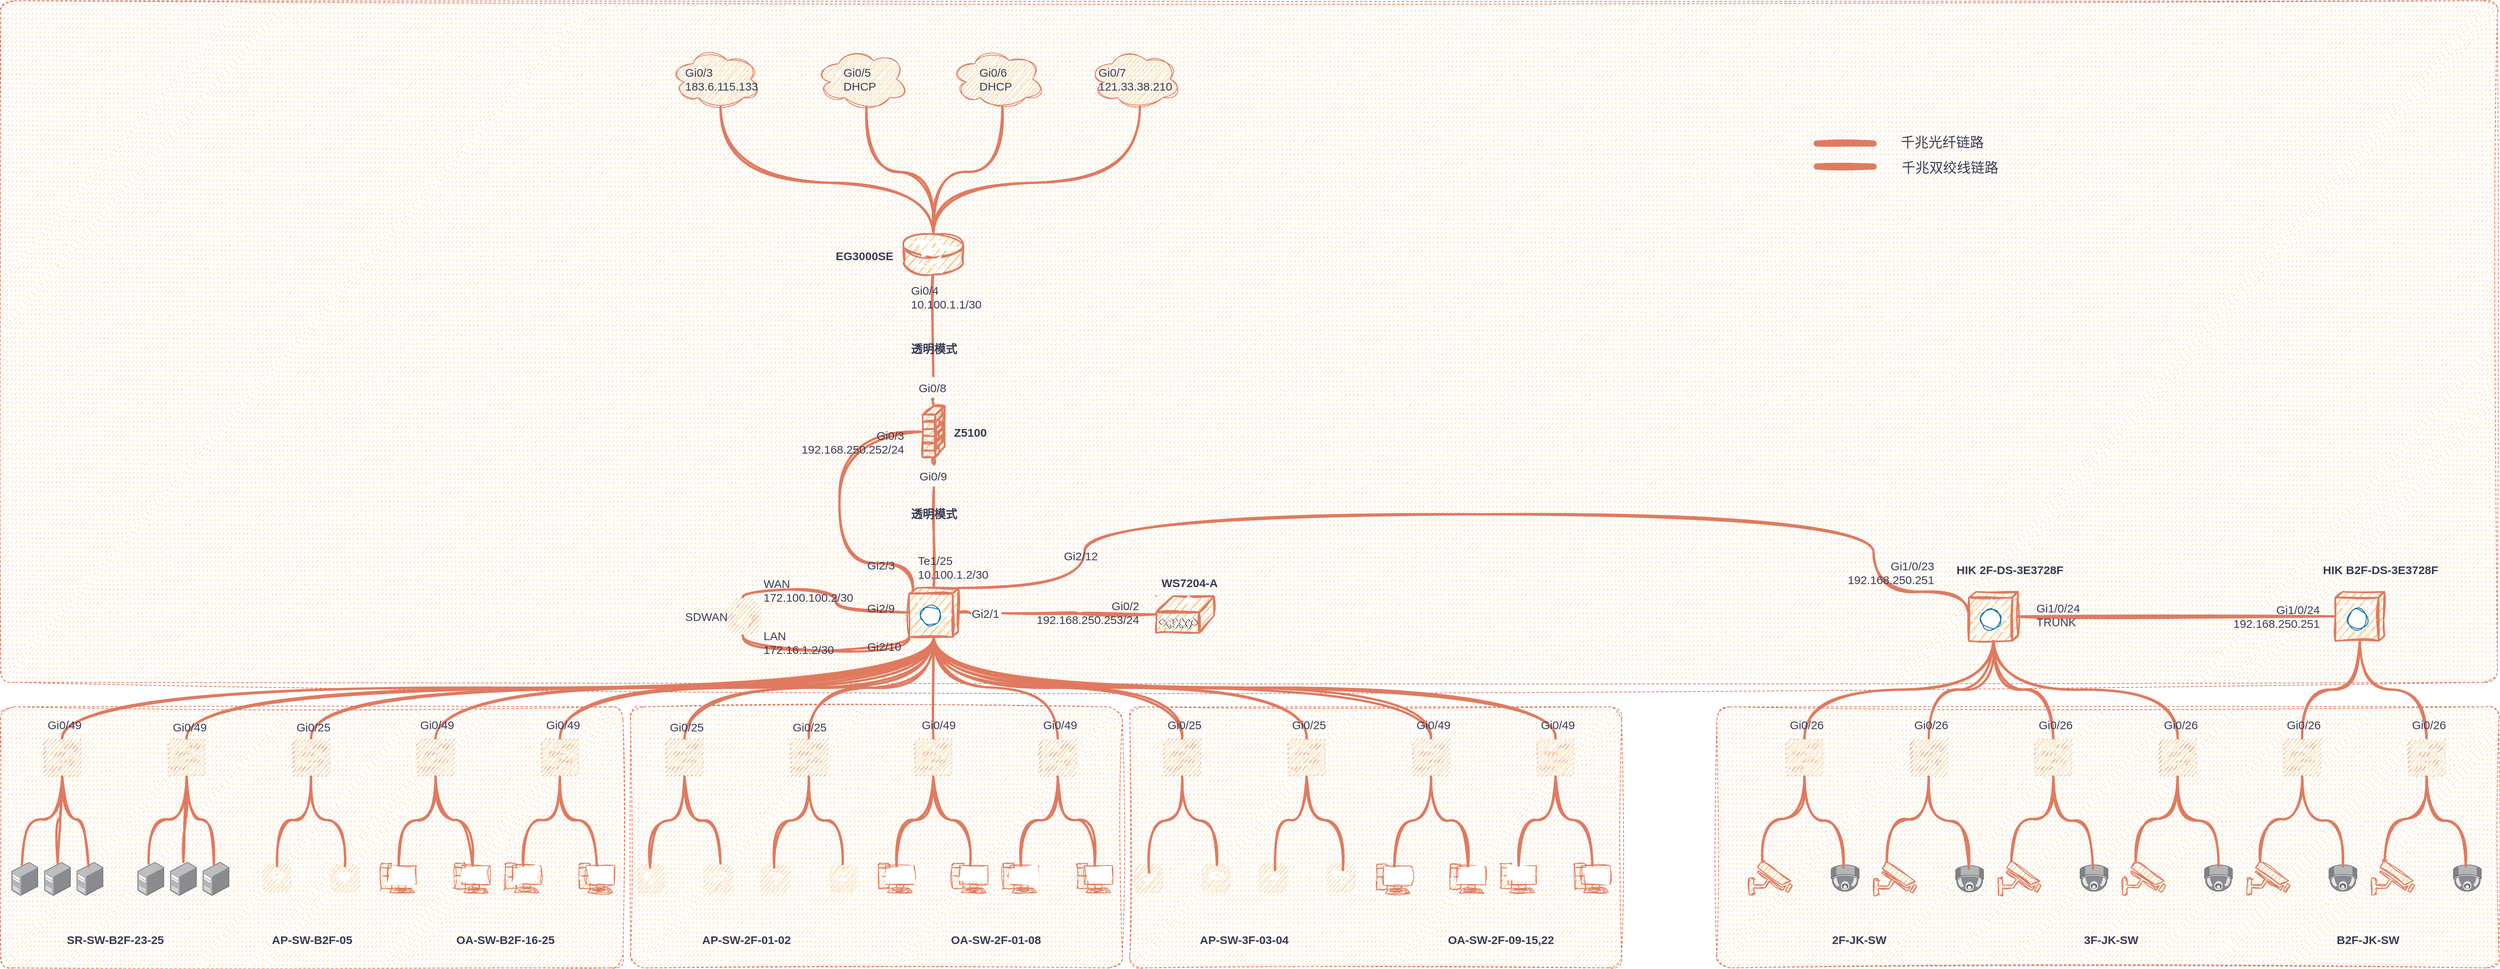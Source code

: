 <mxfile version="24.8.1">
  <diagram name="Page-1" id="uferWkPT7eK2L2uZxs7O">
    <mxGraphModel dx="1460" dy="2245" grid="0" gridSize="10" guides="1" tooltips="1" connect="1" arrows="1" fold="1" page="1" pageScale="1" pageWidth="1100" pageHeight="850" background="none" math="0" shadow="0">
      <root>
        <mxCell id="0" />
        <mxCell id="1" style="" parent="0" />
        <mxCell id="CYkkbhiS0DSrqAUv-Aon-223" value="" style="rounded=1;whiteSpace=wrap;html=1;fontFamily=Helvetica;fontSize=11;labelBackgroundColor=none;arcSize=2;dashed=1;fillStyle=dashed;fillColor=#F2CC8F;strokeColor=#E07A5F;fontColor=#393C56;sketch=1;curveFitting=1;jiggle=2;" parent="1" vertex="1">
          <mxGeometry x="28" y="-674" width="3250" height="888" as="geometry" />
        </mxCell>
        <mxCell id="CYkkbhiS0DSrqAUv-Aon-225" value="" style="rounded=1;whiteSpace=wrap;html=1;fontFamily=Helvetica;fontSize=11;labelBackgroundColor=none;arcSize=5;dashed=1;fillStyle=dashed;fillColor=#F2CC8F;strokeColor=#E07A5F;fontColor=#393C56;sketch=1;curveFitting=1;jiggle=2;" parent="1" vertex="1">
          <mxGeometry x="28" y="246" width="810" height="340" as="geometry" />
        </mxCell>
        <mxCell id="CYkkbhiS0DSrqAUv-Aon-514" value="" style="rounded=1;whiteSpace=wrap;html=1;fontFamily=Helvetica;fontSize=11;labelBackgroundColor=none;arcSize=5;dashed=1;fillStyle=dashed;fillColor=#F2CC8F;strokeColor=#E07A5F;fontColor=#393C56;sketch=1;curveFitting=1;jiggle=2;" parent="1" vertex="1">
          <mxGeometry x="848" y="246" width="640" height="340" as="geometry" />
        </mxCell>
        <mxCell id="CYkkbhiS0DSrqAUv-Aon-515" value="" style="rounded=1;whiteSpace=wrap;html=1;fontFamily=Helvetica;fontSize=11;labelBackgroundColor=none;arcSize=5;dashed=1;fillStyle=dashed;fillColor=#F2CC8F;strokeColor=#E07A5F;fontColor=#393C56;sketch=1;curveFitting=1;jiggle=2;" parent="1" vertex="1">
          <mxGeometry x="1498" y="246" width="640" height="340" as="geometry" />
        </mxCell>
        <mxCell id="CYkkbhiS0DSrqAUv-Aon-516" value="" style="rounded=1;whiteSpace=wrap;html=1;fontFamily=Helvetica;fontSize=11;labelBackgroundColor=none;arcSize=5;dashed=1;fillStyle=dashed;fillColor=#F2CC8F;strokeColor=#E07A5F;fontColor=#393C56;sketch=1;curveFitting=1;jiggle=2;" parent="1" vertex="1">
          <mxGeometry x="2262" y="246" width="1018" height="340" as="geometry" />
        </mxCell>
        <mxCell id="9GZUrrSOMpWSvkTZttJG-399" value="设备" parent="0" />
        <mxCell id="suRE_rHokEg1OIpaxFs9-14" value="" style="endArrow=none;html=1;rounded=1;strokeColor=#E07A5F;strokeWidth=8;align=center;verticalAlign=middle;fontFamily=Helvetica;fontSize=11;fontColor=default;labelBackgroundColor=none;sketch=1;curveFitting=1;jiggle=2;" parent="9GZUrrSOMpWSvkTZttJG-399" edge="1">
          <mxGeometry width="50" height="50" relative="1" as="geometry">
            <mxPoint x="2392" y="-458" as="sourcePoint" />
            <mxPoint x="2466" y="-458" as="targetPoint" />
          </mxGeometry>
        </mxCell>
        <mxCell id="suRE_rHokEg1OIpaxFs9-15" value="" style="endArrow=none;html=1;rounded=1;strokeColor=#E07A5F;strokeWidth=8;align=center;verticalAlign=middle;fontFamily=Helvetica;fontSize=15;fontColor=default;labelBackgroundColor=none;sketch=1;curveFitting=1;jiggle=2;" parent="9GZUrrSOMpWSvkTZttJG-399" edge="1">
          <mxGeometry width="50" height="50" relative="1" as="geometry">
            <mxPoint x="2392" y="-488" as="sourcePoint" />
            <mxPoint x="2466" y="-488" as="targetPoint" />
          </mxGeometry>
        </mxCell>
        <mxCell id="suRE_rHokEg1OIpaxFs9-16" value="千兆光纤链路" style="text;html=1;align=center;verticalAlign=middle;whiteSpace=wrap;rounded=0;fontFamily=Helvetica;fontSize=18;fontColor=#393C56;labelBackgroundColor=none;sketch=1;curveFitting=1;jiggle=2;" parent="9GZUrrSOMpWSvkTZttJG-399" vertex="1">
          <mxGeometry x="2496" y="-504" width="119" height="30" as="geometry" />
        </mxCell>
        <mxCell id="suRE_rHokEg1OIpaxFs9-17" value="千兆双绞线链路" style="text;html=1;align=center;verticalAlign=middle;whiteSpace=wrap;rounded=0;fontFamily=Helvetica;fontSize=18;fontColor=#393C56;labelBackgroundColor=none;sketch=1;curveFitting=1;jiggle=2;" parent="9GZUrrSOMpWSvkTZttJG-399" vertex="1">
          <mxGeometry x="2496" y="-471" width="139" height="30" as="geometry" />
        </mxCell>
        <mxCell id="suRE_rHokEg1OIpaxFs9-19" value="EG3000SE" style="text;html=1;align=left;verticalAlign=middle;whiteSpace=wrap;rounded=0;fontFamily=Helvetica;fontSize=15;fontColor=#393C56;labelBackgroundColor=none;fontStyle=1;sketch=1;curveFitting=1;jiggle=2;" parent="9GZUrrSOMpWSvkTZttJG-399" vertex="1">
          <mxGeometry x="1113" y="-357" width="82" height="30" as="geometry" />
        </mxCell>
        <mxCell id="suRE_rHokEg1OIpaxFs9-20" value="Z5100" style="text;html=1;align=left;verticalAlign=middle;whiteSpace=wrap;rounded=0;fontFamily=Helvetica;fontSize=15;fontColor=#393C56;labelBackgroundColor=none;fontStyle=1;sketch=1;curveFitting=1;jiggle=2;" parent="9GZUrrSOMpWSvkTZttJG-399" vertex="1">
          <mxGeometry x="1266.5" y="-127.5" width="49" height="30" as="geometry" />
        </mxCell>
        <mxCell id="suRE_rHokEg1OIpaxFs9-161" value="" style="shape=mxgraph.cisco.routers.content_service_router;html=1;pointerEvents=1;dashed=0;fillColor=#F2CC8F;strokeColor=#E07A5F;strokeWidth=2;verticalLabelPosition=bottom;verticalAlign=top;align=center;outlineConnect=0;fontFamily=Helvetica;fontSize=11;fontColor=#393C56;labelBackgroundColor=none;sketch=1;curveFitting=1;jiggle=2;" parent="9GZUrrSOMpWSvkTZttJG-399" vertex="1">
          <mxGeometry x="1203" y="-370" width="78" height="53" as="geometry" />
        </mxCell>
        <mxCell id="suRE_rHokEg1OIpaxFs9-162" value="" style="shape=mxgraph.cisco.security.firewall;html=1;pointerEvents=1;dashed=0;fillColor=#F2CC8F;strokeColor=#E07A5F;strokeWidth=2;verticalLabelPosition=bottom;verticalAlign=top;align=center;outlineConnect=0;fontFamily=Helvetica;fontSize=11;fontColor=#393C56;labelBackgroundColor=none;sketch=1;curveFitting=1;jiggle=2;" parent="9GZUrrSOMpWSvkTZttJG-399" vertex="1">
          <mxGeometry x="1228" y="-146" width="29" height="67" as="geometry" />
        </mxCell>
        <mxCell id="suRE_rHokEg1OIpaxFs9-165" value="" style="shape=mxgraph.cisco.switches.layer_3_switch;html=1;pointerEvents=1;dashed=0;fillColor=#F2CC8F;strokeColor=#E07A5F;strokeWidth=2;verticalLabelPosition=bottom;verticalAlign=top;align=center;outlineConnect=0;fontFamily=Helvetica;fontSize=11;fontColor=#393C56;labelBackgroundColor=none;sketch=1;curveFitting=1;jiggle=2;" parent="9GZUrrSOMpWSvkTZttJG-399" vertex="1">
          <mxGeometry x="1210.5" y="91" width="64" height="64" as="geometry" />
        </mxCell>
        <mxCell id="suRE_rHokEg1OIpaxFs9-176" value="" style="shape=mxgraph.cisco.wireless.wlan_controller;html=1;pointerEvents=1;dashed=0;fillColor=#F2CC8F;strokeColor=#E07A5F;strokeWidth=2;verticalLabelPosition=bottom;verticalAlign=top;align=center;outlineConnect=0;fontFamily=Helvetica;fontSize=11;fontColor=#393C56;labelBackgroundColor=none;sketch=1;curveFitting=1;jiggle=2;" parent="9GZUrrSOMpWSvkTZttJG-399" vertex="1">
          <mxGeometry x="1532" y="101.5" width="75" height="48" as="geometry" />
        </mxCell>
        <mxCell id="suRE_rHokEg1OIpaxFs9-194" value="" style="ellipse;shape=cloud;whiteSpace=wrap;html=1;fontFamily=Helvetica;fontSize=11;fontColor=#393C56;labelBackgroundColor=none;fillColor=#F2CC8F;strokeColor=#E07A5F;sketch=1;curveFitting=1;jiggle=2;" parent="9GZUrrSOMpWSvkTZttJG-399" vertex="1">
          <mxGeometry x="1445" y="-612" width="120" height="80" as="geometry" />
        </mxCell>
        <mxCell id="suRE_rHokEg1OIpaxFs9-336" value="" style="shape=mxgraph.cisco.switches.layer_3_switch;html=1;pointerEvents=1;dashed=0;fillColor=#F2CC8F;strokeColor=#E07A5F;strokeWidth=2;verticalLabelPosition=bottom;verticalAlign=top;align=center;outlineConnect=0;fontFamily=Helvetica;fontSize=11;fontColor=#393C56;labelBackgroundColor=none;sketch=1;curveFitting=1;jiggle=2;" parent="9GZUrrSOMpWSvkTZttJG-399" vertex="1">
          <mxGeometry x="2590" y="96" width="64" height="64" as="geometry" />
        </mxCell>
        <mxCell id="ghrTRkNWiB4m10vou5EQ-108" value="WS7204-A" style="text;html=1;align=left;verticalAlign=middle;whiteSpace=wrap;rounded=0;fontFamily=Helvetica;fontSize=15;fontColor=#393C56;labelBackgroundColor=none;fontStyle=1;sketch=1;curveFitting=1;jiggle=2;" parent="9GZUrrSOMpWSvkTZttJG-399" vertex="1">
          <mxGeometry x="1537" y="68.5" width="79" height="30" as="geometry" />
        </mxCell>
        <mxCell id="ghrTRkNWiB4m10vou5EQ-127" value="HIK 2F-DS-3E3728F" style="text;html=1;align=left;verticalAlign=middle;whiteSpace=wrap;rounded=0;fontFamily=Helvetica;fontSize=15;fontColor=#393C56;labelBackgroundColor=none;fontStyle=1;sketch=1;curveFitting=1;jiggle=2;" parent="9GZUrrSOMpWSvkTZttJG-399" vertex="1">
          <mxGeometry x="2572.4" y="52" width="149.6" height="30" as="geometry" />
        </mxCell>
        <mxCell id="CYkkbhiS0DSrqAUv-Aon-280" style="edgeStyle=orthogonalEdgeStyle;shape=connector;curved=1;rounded=1;orthogonalLoop=1;jettySize=auto;html=1;exitX=0.5;exitY=0;exitDx=0;exitDy=0;exitPerimeter=0;strokeColor=#E07A5F;strokeWidth=3;align=center;verticalAlign=middle;fontFamily=Helvetica;fontSize=11;fontColor=default;labelBackgroundColor=none;endArrow=none;endFill=0;sketch=1;curveFitting=1;jiggle=2;" parent="9GZUrrSOMpWSvkTZttJG-399" source="CYkkbhiS0DSrqAUv-Aon-2" target="suRE_rHokEg1OIpaxFs9-165" edge="1">
          <mxGeometry relative="1" as="geometry">
            <Array as="points">
              <mxPoint x="994" y="93" />
              <mxPoint x="1115" y="93" />
              <mxPoint x="1115" y="123" />
            </Array>
          </mxGeometry>
        </mxCell>
        <mxCell id="CYkkbhiS0DSrqAUv-Aon-281" style="edgeStyle=orthogonalEdgeStyle;shape=connector;curved=1;rounded=1;orthogonalLoop=1;jettySize=auto;html=1;exitX=0.5;exitY=1;exitDx=0;exitDy=0;exitPerimeter=0;strokeColor=#E07A5F;strokeWidth=3;align=center;verticalAlign=middle;fontFamily=Helvetica;fontSize=11;fontColor=default;labelBackgroundColor=none;endArrow=none;endFill=0;entryX=0;entryY=1;entryDx=0;entryDy=0;entryPerimeter=0;sketch=1;curveFitting=1;jiggle=2;" parent="9GZUrrSOMpWSvkTZttJG-399" source="CYkkbhiS0DSrqAUv-Aon-2" target="suRE_rHokEg1OIpaxFs9-165" edge="1">
          <mxGeometry relative="1" as="geometry" />
        </mxCell>
        <mxCell id="CYkkbhiS0DSrqAUv-Aon-2" value="" style="points=[[0.5,0,0],[1,0.5,0],[0.5,1,0],[0,0.5,0],[0.145,0.145,0],[0.856,0.145,0],[0.855,0.856,0],[0.145,0.855,0]];verticalLabelPosition=bottom;html=1;verticalAlign=top;aspect=fixed;align=center;pointerEvents=1;shape=mxgraph.cisco19.rect;prIcon=vbond;fillColor=#F2CC8F;strokeColor=#E07A5F;rotation=0;labelBackgroundColor=none;fontColor=#393C56;sketch=1;curveFitting=1;jiggle=2;" parent="9GZUrrSOMpWSvkTZttJG-399" vertex="1">
          <mxGeometry x="969" y="103" width="50" height="50" as="geometry" />
        </mxCell>
        <mxCell id="CYkkbhiS0DSrqAUv-Aon-16" value="&lt;div style=&quot;&quot;&gt;LAN&lt;/div&gt;&lt;div&gt;172.16.1.2/30&lt;/div&gt;" style="text;html=1;align=left;verticalAlign=middle;whiteSpace=wrap;rounded=0;fontFamily=Helvetica;fontSize=15;fontColor=#393C56;labelBackgroundColor=none;sketch=1;curveFitting=1;jiggle=2;" parent="9GZUrrSOMpWSvkTZttJG-399" vertex="1">
          <mxGeometry x="1019" y="147" width="96" height="30" as="geometry" />
        </mxCell>
        <mxCell id="CYkkbhiS0DSrqAUv-Aon-17" value="Gi2/9" style="text;html=1;align=left;verticalAlign=middle;whiteSpace=wrap;rounded=0;fontFamily=Helvetica;fontSize=15;fontColor=#393C56;labelBackgroundColor=none;sketch=1;curveFitting=1;jiggle=2;" parent="9GZUrrSOMpWSvkTZttJG-399" vertex="1">
          <mxGeometry x="1153.58" y="101.5" width="41.42" height="30" as="geometry" />
        </mxCell>
        <mxCell id="CYkkbhiS0DSrqAUv-Aon-19" value="&lt;div style=&quot;&quot;&gt;SDWAN&lt;/div&gt;" style="text;html=1;align=left;verticalAlign=middle;whiteSpace=wrap;rounded=0;fontFamily=Helvetica;fontSize=15;fontColor=#393C56;labelBackgroundColor=none;sketch=1;curveFitting=1;jiggle=2;" parent="9GZUrrSOMpWSvkTZttJG-399" vertex="1">
          <mxGeometry x="917" y="115.5" width="60" height="25" as="geometry" />
        </mxCell>
        <mxCell id="CYkkbhiS0DSrqAUv-Aon-22" style="edgeStyle=orthogonalEdgeStyle;shape=connector;curved=0;rounded=1;orthogonalLoop=1;jettySize=auto;html=1;exitX=0.5;exitY=1;exitDx=0;exitDy=0;strokeColor=#E07A5F;strokeWidth=3;align=center;verticalAlign=middle;fontFamily=Helvetica;fontSize=11;fontColor=default;labelBackgroundColor=none;endArrow=none;endFill=0;sketch=1;curveFitting=1;jiggle=2;" parent="9GZUrrSOMpWSvkTZttJG-399" source="CYkkbhiS0DSrqAUv-Aon-15" target="CYkkbhiS0DSrqAUv-Aon-15" edge="1">
          <mxGeometry relative="1" as="geometry" />
        </mxCell>
        <mxCell id="CYkkbhiS0DSrqAUv-Aon-24" value="" style="ellipse;shape=cloud;whiteSpace=wrap;html=1;fontFamily=Helvetica;fontSize=11;fontColor=#393C56;labelBackgroundColor=none;fillColor=#F2CC8F;strokeColor=#E07A5F;sketch=1;curveFitting=1;jiggle=2;" parent="9GZUrrSOMpWSvkTZttJG-399" vertex="1">
          <mxGeometry x="899" y="-612" width="120" height="80" as="geometry" />
        </mxCell>
        <mxCell id="CYkkbhiS0DSrqAUv-Aon-25" value="" style="ellipse;shape=cloud;whiteSpace=wrap;html=1;fontFamily=Helvetica;fontSize=11;fontColor=#393C56;labelBackgroundColor=none;fillColor=#F2CC8F;strokeColor=#E07A5F;sketch=1;curveFitting=1;jiggle=2;" parent="9GZUrrSOMpWSvkTZttJG-399" vertex="1">
          <mxGeometry x="1266" y="-612" width="120" height="80" as="geometry" />
        </mxCell>
        <mxCell id="CYkkbhiS0DSrqAUv-Aon-272" style="edgeStyle=orthogonalEdgeStyle;shape=connector;curved=1;rounded=1;orthogonalLoop=1;jettySize=auto;html=1;exitX=0.55;exitY=0.95;exitDx=0;exitDy=0;exitPerimeter=0;strokeColor=#E07A5F;strokeWidth=3;align=center;verticalAlign=middle;fontFamily=Helvetica;fontSize=11;fontColor=default;labelBackgroundColor=none;endArrow=none;endFill=0;sketch=1;curveFitting=1;jiggle=2;" parent="9GZUrrSOMpWSvkTZttJG-399" source="CYkkbhiS0DSrqAUv-Aon-28" target="suRE_rHokEg1OIpaxFs9-161" edge="1">
          <mxGeometry relative="1" as="geometry" />
        </mxCell>
        <mxCell id="CYkkbhiS0DSrqAUv-Aon-28" value="" style="ellipse;shape=cloud;whiteSpace=wrap;html=1;fontFamily=Helvetica;fontSize=11;fontColor=#393C56;labelBackgroundColor=none;fillColor=#F2CC8F;strokeColor=#E07A5F;sketch=1;curveFitting=1;jiggle=2;" parent="9GZUrrSOMpWSvkTZttJG-399" vertex="1">
          <mxGeometry x="1089" y="-612" width="120" height="80" as="geometry" />
        </mxCell>
        <mxCell id="qfHB0enEs0YQk-gPigcF-11" value="Gi0/7&lt;br&gt;121.33.38.210" style="text;html=1;align=left;verticalAlign=middle;whiteSpace=wrap;rounded=0;fontFamily=Helvetica;fontSize=15;fontColor=#393C56;labelBackgroundColor=none;sketch=1;curveFitting=1;jiggle=2;" parent="9GZUrrSOMpWSvkTZttJG-399" vertex="1">
          <mxGeometry x="1455" y="-587" width="100" height="30" as="geometry" />
        </mxCell>
        <mxCell id="CYkkbhiS0DSrqAUv-Aon-32" value="Gi0/3&lt;br&gt;183.6.115.133" style="text;html=1;align=left;verticalAlign=middle;whiteSpace=wrap;rounded=0;fontFamily=Helvetica;fontSize=15;fontColor=#393C56;labelBackgroundColor=none;sketch=1;curveFitting=1;jiggle=2;" parent="9GZUrrSOMpWSvkTZttJG-399" vertex="1">
          <mxGeometry x="917" y="-587" width="100" height="30" as="geometry" />
        </mxCell>
        <mxCell id="CYkkbhiS0DSrqAUv-Aon-33" value="Gi0/5&lt;br&gt;DHCP" style="text;html=1;align=left;verticalAlign=middle;whiteSpace=wrap;rounded=0;fontFamily=Helvetica;fontSize=15;fontColor=#393C56;labelBackgroundColor=none;sketch=1;curveFitting=1;jiggle=2;" parent="9GZUrrSOMpWSvkTZttJG-399" vertex="1">
          <mxGeometry x="1122.5" y="-587" width="53" height="30" as="geometry" />
        </mxCell>
        <mxCell id="CYkkbhiS0DSrqAUv-Aon-34" value="Gi0/6&lt;br&gt;DHCP" style="text;html=1;align=left;verticalAlign=middle;whiteSpace=wrap;rounded=0;fontFamily=Helvetica;fontSize=15;fontColor=#393C56;labelBackgroundColor=none;sketch=1;curveFitting=1;jiggle=2;" parent="9GZUrrSOMpWSvkTZttJG-399" vertex="1">
          <mxGeometry x="1299.5" y="-587" width="53" height="30" as="geometry" />
        </mxCell>
        <mxCell id="CYkkbhiS0DSrqAUv-Aon-273" style="edgeStyle=orthogonalEdgeStyle;shape=connector;curved=1;rounded=1;orthogonalLoop=1;jettySize=auto;html=1;exitX=0.55;exitY=0.95;exitDx=0;exitDy=0;exitPerimeter=0;entryX=0.5;entryY=0;entryDx=0;entryDy=0;entryPerimeter=0;strokeColor=#E07A5F;strokeWidth=3;align=center;verticalAlign=middle;fontFamily=Helvetica;fontSize=11;fontColor=default;labelBackgroundColor=none;endArrow=none;endFill=0;sketch=1;curveFitting=1;jiggle=2;" parent="9GZUrrSOMpWSvkTZttJG-399" source="CYkkbhiS0DSrqAUv-Aon-25" target="suRE_rHokEg1OIpaxFs9-161" edge="1">
          <mxGeometry relative="1" as="geometry" />
        </mxCell>
        <mxCell id="CYkkbhiS0DSrqAUv-Aon-274" style="edgeStyle=orthogonalEdgeStyle;shape=connector;curved=1;rounded=1;orthogonalLoop=1;jettySize=auto;html=1;exitX=0.55;exitY=0.95;exitDx=0;exitDy=0;exitPerimeter=0;entryX=0.5;entryY=0;entryDx=0;entryDy=0;entryPerimeter=0;strokeColor=#E07A5F;strokeWidth=3;align=center;verticalAlign=middle;fontFamily=Helvetica;fontSize=11;fontColor=default;labelBackgroundColor=none;endArrow=none;endFill=0;sketch=1;curveFitting=1;jiggle=2;" parent="9GZUrrSOMpWSvkTZttJG-399" source="CYkkbhiS0DSrqAUv-Aon-24" target="suRE_rHokEg1OIpaxFs9-161" edge="1">
          <mxGeometry relative="1" as="geometry">
            <Array as="points">
              <mxPoint x="965" y="-437" />
              <mxPoint x="1242" y="-437" />
            </Array>
          </mxGeometry>
        </mxCell>
        <mxCell id="CYkkbhiS0DSrqAUv-Aon-275" style="edgeStyle=orthogonalEdgeStyle;shape=connector;curved=1;rounded=1;orthogonalLoop=1;jettySize=auto;html=1;exitX=0.55;exitY=0.95;exitDx=0;exitDy=0;exitPerimeter=0;entryX=0.5;entryY=0;entryDx=0;entryDy=0;entryPerimeter=0;strokeColor=#E07A5F;strokeWidth=3;align=center;verticalAlign=middle;fontFamily=Helvetica;fontSize=11;fontColor=default;labelBackgroundColor=none;endArrow=none;endFill=0;sketch=1;curveFitting=1;jiggle=2;" parent="9GZUrrSOMpWSvkTZttJG-399" source="suRE_rHokEg1OIpaxFs9-194" target="suRE_rHokEg1OIpaxFs9-161" edge="1">
          <mxGeometry relative="1" as="geometry">
            <Array as="points">
              <mxPoint x="1511" y="-437" />
              <mxPoint x="1242" y="-437" />
            </Array>
          </mxGeometry>
        </mxCell>
        <mxCell id="CYkkbhiS0DSrqAUv-Aon-276" style="edgeStyle=orthogonalEdgeStyle;shape=connector;curved=1;rounded=1;orthogonalLoop=1;jettySize=auto;html=1;exitX=0.5;exitY=1;exitDx=0;exitDy=0;exitPerimeter=0;entryX=0.5;entryY=0;entryDx=0;entryDy=0;entryPerimeter=0;strokeColor=#E07A5F;strokeWidth=3;align=center;verticalAlign=middle;fontFamily=Helvetica;fontSize=11;fontColor=default;labelBackgroundColor=none;endArrow=none;endFill=0;sketch=1;curveFitting=1;jiggle=2;" parent="9GZUrrSOMpWSvkTZttJG-399" source="qfHB0enEs0YQk-gPigcF-9" target="suRE_rHokEg1OIpaxFs9-162" edge="1">
          <mxGeometry relative="1" as="geometry" />
        </mxCell>
        <mxCell id="CYkkbhiS0DSrqAUv-Aon-277" style="edgeStyle=orthogonalEdgeStyle;shape=connector;curved=1;rounded=1;orthogonalLoop=1;jettySize=auto;html=1;exitX=1;exitY=0.5;exitDx=0;exitDy=0;exitPerimeter=0;entryX=0;entryY=0.5;entryDx=0;entryDy=0;entryPerimeter=0;strokeColor=#E07A5F;strokeWidth=3;align=center;verticalAlign=middle;fontFamily=Helvetica;fontSize=11;fontColor=default;labelBackgroundColor=none;endArrow=none;endFill=0;sketch=1;curveFitting=1;jiggle=2;" parent="9GZUrrSOMpWSvkTZttJG-399" source="qfHB0enEs0YQk-gPigcF-20" target="suRE_rHokEg1OIpaxFs9-176" edge="1">
          <mxGeometry relative="1" as="geometry" />
        </mxCell>
        <mxCell id="CYkkbhiS0DSrqAUv-Aon-282" style="edgeStyle=orthogonalEdgeStyle;shape=connector;curved=1;rounded=1;orthogonalLoop=1;jettySize=auto;html=1;exitX=0.5;exitY=1;exitDx=0;exitDy=0;exitPerimeter=0;entryX=0.5;entryY=0;entryDx=0;entryDy=0;entryPerimeter=0;strokeColor=#E07A5F;strokeWidth=3;align=center;verticalAlign=middle;fontFamily=Helvetica;fontSize=11;fontColor=default;labelBackgroundColor=none;endArrow=none;endFill=0;sketch=1;curveFitting=1;jiggle=2;" parent="9GZUrrSOMpWSvkTZttJG-399" source="qfHB0enEs0YQk-gPigcF-10" target="suRE_rHokEg1OIpaxFs9-165" edge="1">
          <mxGeometry relative="1" as="geometry" />
        </mxCell>
        <mxCell id="CYkkbhiS0DSrqAUv-Aon-283" style="edgeStyle=orthogonalEdgeStyle;shape=connector;curved=1;rounded=1;orthogonalLoop=1;jettySize=auto;html=1;exitX=0;exitY=0.5;exitDx=0;exitDy=0;exitPerimeter=0;entryX=0.08;entryY=0.05;entryDx=0;entryDy=0;entryPerimeter=0;strokeColor=#E07A5F;strokeWidth=3;align=center;verticalAlign=middle;fontFamily=Helvetica;fontSize=11;fontColor=default;labelBackgroundColor=none;endArrow=none;endFill=0;sketch=1;curveFitting=1;jiggle=2;" parent="9GZUrrSOMpWSvkTZttJG-399" source="suRE_rHokEg1OIpaxFs9-162" target="suRE_rHokEg1OIpaxFs9-165" edge="1">
          <mxGeometry relative="1" as="geometry">
            <Array as="points">
              <mxPoint x="1120" y="-112" />
              <mxPoint x="1120" y="59" />
              <mxPoint x="1216" y="59" />
            </Array>
          </mxGeometry>
        </mxCell>
        <mxCell id="CYkkbhiS0DSrqAUv-Aon-15" value="&lt;div style=&quot;&quot;&gt;WAN&lt;/div&gt;&lt;div&gt;172.100.100.2/30&lt;/div&gt;" style="text;html=1;align=left;verticalAlign=middle;whiteSpace=wrap;rounded=0;fontFamily=Helvetica;fontSize=15;fontColor=#393C56;labelBackgroundColor=none;sketch=1;curveFitting=1;jiggle=2;" parent="9GZUrrSOMpWSvkTZttJG-399" vertex="1">
          <mxGeometry x="1019" y="79" width="122" height="30" as="geometry" />
        </mxCell>
        <mxCell id="qfHB0enEs0YQk-gPigcF-2" value="Gi0/3&lt;div&gt;192.168.250.252/24&lt;/div&gt;" style="text;html=1;align=right;verticalAlign=middle;whiteSpace=wrap;rounded=0;fontFamily=Helvetica;fontSize=15;fontColor=#393C56;labelBackgroundColor=none;sketch=1;curveFitting=1;jiggle=2;" parent="9GZUrrSOMpWSvkTZttJG-399" vertex="1">
          <mxGeometry x="1062" y="-123" width="144" height="47" as="geometry" />
        </mxCell>
        <mxCell id="CYkkbhiS0DSrqAUv-Aon-286" value="透明模式" style="text;html=1;align=center;verticalAlign=bottom;whiteSpace=wrap;rounded=0;fontFamily=Helvetica;fontSize=15;fontColor=#393C56;labelBackgroundColor=none;fontStyle=1;sketch=1;curveFitting=1;jiggle=2;" parent="9GZUrrSOMpWSvkTZttJG-399" vertex="1">
          <mxGeometry x="1211" y="-17" width="64" height="23" as="geometry" />
        </mxCell>
        <mxCell id="9GZUrrSOMpWSvkTZttJG-504" value="Te1/25&lt;div&gt;10.100.1.2/30&lt;/div&gt;" style="text;html=1;align=left;verticalAlign=middle;whiteSpace=wrap;rounded=0;fontFamily=Helvetica;fontSize=15;fontColor=#393C56;labelBackgroundColor=none;sketch=1;curveFitting=1;jiggle=2;" parent="9GZUrrSOMpWSvkTZttJG-399" vertex="1">
          <mxGeometry x="1219.5" y="49" width="96" height="30" as="geometry" />
        </mxCell>
        <mxCell id="9GZUrrSOMpWSvkTZttJG-505" value="&lt;div style=&quot;&quot;&gt;Gi0/2&lt;/div&gt;&lt;div&gt;192.168.250.253/24&lt;/div&gt;" style="text;html=1;align=right;verticalAlign=middle;whiteSpace=wrap;rounded=0;fontFamily=Helvetica;fontSize=15;fontColor=#393C56;labelBackgroundColor=none;sketch=1;curveFitting=1;jiggle=2;" parent="9GZUrrSOMpWSvkTZttJG-399" vertex="1">
          <mxGeometry x="1376" y="108" width="136" height="30" as="geometry" />
        </mxCell>
        <mxCell id="CYkkbhiS0DSrqAUv-Aon-18" value="Gi2/10" style="text;html=1;align=left;verticalAlign=middle;whiteSpace=wrap;rounded=0;fontFamily=Helvetica;fontSize=15;fontColor=#393C56;labelBackgroundColor=none;sketch=1;curveFitting=1;jiggle=2;" parent="9GZUrrSOMpWSvkTZttJG-399" vertex="1">
          <mxGeometry x="1153.58" y="152" width="41.42" height="30" as="geometry" />
        </mxCell>
        <mxCell id="qfHB0enEs0YQk-gPigcF-21" value="Gi2/3" style="text;html=1;align=left;verticalAlign=middle;whiteSpace=wrap;rounded=0;fontFamily=Helvetica;fontSize=15;fontColor=#393C56;labelBackgroundColor=none;sketch=1;curveFitting=1;jiggle=2;" parent="9GZUrrSOMpWSvkTZttJG-399" vertex="1">
          <mxGeometry x="1154.08" y="46" width="41.42" height="30" as="geometry" />
        </mxCell>
        <mxCell id="CYkkbhiS0DSrqAUv-Aon-288" value="" style="edgeStyle=orthogonalEdgeStyle;shape=connector;curved=1;rounded=1;orthogonalLoop=1;jettySize=auto;html=1;exitX=1;exitY=0.5;exitDx=0;exitDy=0;exitPerimeter=0;entryX=0;entryY=0.5;entryDx=0;entryDy=0;entryPerimeter=0;strokeColor=#E07A5F;strokeWidth=3;align=center;verticalAlign=middle;fontFamily=Helvetica;fontSize=11;fontColor=default;labelBackgroundColor=none;endArrow=none;endFill=0;sketch=1;curveFitting=1;jiggle=2;" parent="9GZUrrSOMpWSvkTZttJG-399" source="suRE_rHokEg1OIpaxFs9-165" target="qfHB0enEs0YQk-gPigcF-20" edge="1">
          <mxGeometry relative="1" as="geometry">
            <mxPoint x="1275" y="123" as="sourcePoint" />
            <mxPoint x="1532" y="126" as="targetPoint" />
          </mxGeometry>
        </mxCell>
        <mxCell id="qfHB0enEs0YQk-gPigcF-20" value="Gi2/1" style="text;html=1;align=left;verticalAlign=middle;whiteSpace=wrap;rounded=0;fontFamily=Helvetica;fontSize=15;fontColor=#393C56;labelBackgroundColor=none;sketch=1;curveFitting=1;jiggle=2;" parent="9GZUrrSOMpWSvkTZttJG-399" vertex="1">
          <mxGeometry x="1290" y="109" width="42" height="30" as="geometry" />
        </mxCell>
        <mxCell id="CYkkbhiS0DSrqAUv-Aon-290" value="" style="edgeStyle=orthogonalEdgeStyle;shape=connector;curved=1;rounded=1;orthogonalLoop=1;jettySize=auto;html=1;exitX=0.5;exitY=1;exitDx=0;exitDy=0;exitPerimeter=0;entryX=0.5;entryY=0;entryDx=0;entryDy=0;entryPerimeter=0;strokeColor=#E07A5F;strokeWidth=3;align=center;verticalAlign=middle;fontFamily=Helvetica;fontSize=11;fontColor=default;labelBackgroundColor=none;endArrow=none;endFill=0;sketch=1;curveFitting=1;jiggle=2;" parent="9GZUrrSOMpWSvkTZttJG-399" source="suRE_rHokEg1OIpaxFs9-162" target="qfHB0enEs0YQk-gPigcF-10" edge="1">
          <mxGeometry relative="1" as="geometry">
            <mxPoint x="1243" y="-79" as="sourcePoint" />
            <mxPoint x="1243" y="91" as="targetPoint" />
          </mxGeometry>
        </mxCell>
        <mxCell id="qfHB0enEs0YQk-gPigcF-10" value="Gi0/9" style="text;html=1;align=left;verticalAlign=middle;whiteSpace=wrap;rounded=0;fontFamily=Helvetica;fontSize=15;fontColor=#393C56;labelBackgroundColor=none;sketch=1;curveFitting=1;jiggle=2;" parent="9GZUrrSOMpWSvkTZttJG-399" vertex="1">
          <mxGeometry x="1222" y="-70" width="41.42" height="30" as="geometry" />
        </mxCell>
        <mxCell id="CYkkbhiS0DSrqAUv-Aon-292" value="" style="edgeStyle=orthogonalEdgeStyle;shape=connector;curved=1;rounded=1;orthogonalLoop=1;jettySize=auto;html=1;exitX=0.5;exitY=1;exitDx=0;exitDy=0;exitPerimeter=0;entryX=0.5;entryY=0;entryDx=0;entryDy=0;entryPerimeter=0;strokeColor=#E07A5F;strokeWidth=3;align=center;verticalAlign=middle;fontFamily=Helvetica;fontSize=11;fontColor=default;labelBackgroundColor=none;endArrow=none;endFill=0;sketch=1;curveFitting=1;jiggle=2;" parent="9GZUrrSOMpWSvkTZttJG-399" source="suRE_rHokEg1OIpaxFs9-161" target="qfHB0enEs0YQk-gPigcF-9" edge="1">
          <mxGeometry relative="1" as="geometry">
            <mxPoint x="1242" y="-317" as="sourcePoint" />
            <mxPoint x="1242" y="-146" as="targetPoint" />
          </mxGeometry>
        </mxCell>
        <mxCell id="qfHB0enEs0YQk-gPigcF-9" value="Gi0/8" style="text;html=1;align=left;verticalAlign=middle;whiteSpace=wrap;rounded=0;fontFamily=Helvetica;fontSize=15;fontColor=#393C56;labelBackgroundColor=none;sketch=1;curveFitting=1;jiggle=2;" parent="9GZUrrSOMpWSvkTZttJG-399" vertex="1">
          <mxGeometry x="1221" y="-185" width="42" height="30" as="geometry" />
        </mxCell>
        <mxCell id="CYkkbhiS0DSrqAUv-Aon-287" value="透明模式" style="text;html=1;align=center;verticalAlign=bottom;whiteSpace=wrap;rounded=0;fontFamily=Helvetica;fontSize=15;fontColor=#393C56;labelBackgroundColor=none;fontStyle=1;sketch=1;curveFitting=1;jiggle=2;" parent="9GZUrrSOMpWSvkTZttJG-399" vertex="1">
          <mxGeometry x="1211" y="-232" width="64" height="23" as="geometry" />
        </mxCell>
        <mxCell id="9GZUrrSOMpWSvkTZttJG-503" value="Gi0/4&lt;div&gt;10.100.1.1/30&lt;/div&gt;" style="text;html=1;align=left;verticalAlign=middle;whiteSpace=wrap;rounded=0;fontFamily=Helvetica;fontSize=15;fontColor=#393C56;labelBackgroundColor=none;sketch=1;curveFitting=1;jiggle=2;" parent="9GZUrrSOMpWSvkTZttJG-399" vertex="1">
          <mxGeometry x="1211" y="-303" width="98" height="30" as="geometry" />
        </mxCell>
        <mxCell id="CYkkbhiS0DSrqAUv-Aon-294" value="" style="points=[[0.015,0.015,0],[0.985,0.015,0],[0.985,0.985,0],[0.015,0.985,0],[0.25,0,0],[0.5,0,0],[0.75,0,0],[1,0.25,0],[1,0.5,0],[1,0.75,0],[0.75,1,0],[0.5,1,0],[0.25,1,0],[0,0.75,0],[0,0.5,0],[0,0.25,0]];verticalLabelPosition=bottom;html=1;verticalAlign=top;aspect=fixed;align=center;pointerEvents=1;shape=mxgraph.cisco19.rect;prIcon=l2_switch;fillColor=#F2CC8F;strokeColor=#E07A5F;fontFamily=Helvetica;fontSize=11;fontColor=#393C56;labelBackgroundColor=none;sketch=1;curveFitting=1;jiggle=2;" parent="9GZUrrSOMpWSvkTZttJG-399" vertex="1">
          <mxGeometry x="1217" y="287" width="50" height="50" as="geometry" />
        </mxCell>
        <mxCell id="CYkkbhiS0DSrqAUv-Aon-332" value="" style="group;labelBackgroundColor=none;fontColor=#393C56;sketch=1;curveFitting=1;jiggle=2;" parent="9GZUrrSOMpWSvkTZttJG-399" vertex="1" connectable="0">
          <mxGeometry x="42" y="448" width="119.42" height="44" as="geometry" />
        </mxCell>
        <mxCell id="CYkkbhiS0DSrqAUv-Aon-326" value="" style="image;points=[];aspect=fixed;html=1;align=center;shadow=0;dashed=0;image=img/lib/allied_telesis/computer_and_terminals/Server_Desktop.svg;fontFamily=Helvetica;fontSize=11;fontColor=#393C56;labelBackgroundColor=none;fillColor=#F2CC8F;strokeColor=#E07A5F;sketch=1;curveFitting=1;jiggle=2;" parent="CYkkbhiS0DSrqAUv-Aon-332" vertex="1">
          <mxGeometry x="42.36" width="34.71" height="44" as="geometry" />
        </mxCell>
        <mxCell id="CYkkbhiS0DSrqAUv-Aon-327" value="" style="image;points=[];aspect=fixed;html=1;align=center;shadow=0;dashed=0;image=img/lib/allied_telesis/computer_and_terminals/Server_Desktop.svg;fontFamily=Helvetica;fontSize=11;fontColor=#393C56;labelBackgroundColor=none;fillColor=#F2CC8F;strokeColor=#E07A5F;sketch=1;curveFitting=1;jiggle=2;" parent="CYkkbhiS0DSrqAUv-Aon-332" vertex="1">
          <mxGeometry width="34.71" height="44" as="geometry" />
        </mxCell>
        <mxCell id="CYkkbhiS0DSrqAUv-Aon-328" value="" style="image;points=[];aspect=fixed;html=1;align=center;shadow=0;dashed=0;image=img/lib/allied_telesis/computer_and_terminals/Server_Desktop.svg;fontFamily=Helvetica;fontSize=11;fontColor=#393C56;labelBackgroundColor=none;fillColor=#F2CC8F;strokeColor=#E07A5F;sketch=1;curveFitting=1;jiggle=2;" parent="CYkkbhiS0DSrqAUv-Aon-332" vertex="1">
          <mxGeometry x="84.71" width="34.71" height="44" as="geometry" />
        </mxCell>
        <mxCell id="CYkkbhiS0DSrqAUv-Aon-346" value="" style="fontColor=#393C56;verticalAlign=top;verticalLabelPosition=bottom;labelPosition=center;align=center;html=1;outlineConnect=0;fillColor=#F2CC8F;strokeColor=#E07A5F;gradientDirection=north;strokeWidth=2;shape=mxgraph.networks.pc;fontFamily=Helvetica;fontSize=11;labelBackgroundColor=none;sketch=1;curveFitting=1;jiggle=2;" parent="9GZUrrSOMpWSvkTZttJG-399" vertex="1">
          <mxGeometry x="523" y="450" width="46" height="38" as="geometry" />
        </mxCell>
        <mxCell id="CYkkbhiS0DSrqAUv-Aon-347" value="" style="fontColor=#393C56;verticalAlign=top;verticalLabelPosition=bottom;labelPosition=center;align=center;html=1;outlineConnect=0;fillColor=#F2CC8F;strokeColor=#E07A5F;gradientDirection=north;strokeWidth=2;shape=mxgraph.networks.pc;fontFamily=Helvetica;fontSize=11;labelBackgroundColor=none;sketch=1;curveFitting=1;jiggle=2;" parent="9GZUrrSOMpWSvkTZttJG-399" vertex="1">
          <mxGeometry x="619" y="450" width="46" height="38" as="geometry" />
        </mxCell>
        <mxCell id="CYkkbhiS0DSrqAUv-Aon-352" value="" style="html=1;strokeWidth=1;shadow=0;dashed=0;shape=mxgraph.ios7.misc.wifi;fillColor=#F2CC8F;strokeColor=none;buttonText=;strokeColor2=#222222;fontColor=#393C56;fontSize=8;verticalLabelPosition=bottom;verticalAlign=top;align=center;fontFamily=Helvetica;labelBackgroundColor=none;sketch=1;curveFitting=1;jiggle=2;" parent="9GZUrrSOMpWSvkTZttJG-399" vertex="1">
          <mxGeometry x="369" y="450" width="38" height="38" as="geometry" />
        </mxCell>
        <mxCell id="CYkkbhiS0DSrqAUv-Aon-353" value="" style="html=1;strokeWidth=1;shadow=0;dashed=0;shape=mxgraph.ios7.misc.wifi;fillColor=#F2CC8F;strokeColor=none;buttonText=;strokeColor2=#222222;fontColor=#393C56;fontSize=8;verticalLabelPosition=bottom;verticalAlign=top;align=center;fontFamily=Helvetica;labelBackgroundColor=none;sketch=1;curveFitting=1;jiggle=2;" parent="9GZUrrSOMpWSvkTZttJG-399" vertex="1">
          <mxGeometry x="457" y="450" width="38" height="38" as="geometry" />
        </mxCell>
        <mxCell id="CYkkbhiS0DSrqAUv-Aon-416" style="edgeStyle=orthogonalEdgeStyle;shape=connector;curved=1;rounded=1;orthogonalLoop=1;jettySize=auto;html=1;exitX=0.5;exitY=1;exitDx=0;exitDy=0;exitPerimeter=0;strokeColor=#E07A5F;strokeWidth=3;align=center;verticalAlign=middle;fontFamily=Helvetica;fontSize=11;fontColor=default;labelBackgroundColor=none;endArrow=none;endFill=0;sketch=1;curveFitting=1;jiggle=2;" parent="9GZUrrSOMpWSvkTZttJG-399" source="CYkkbhiS0DSrqAUv-Aon-365" target="CYkkbhiS0DSrqAUv-Aon-400" edge="1">
          <mxGeometry relative="1" as="geometry" />
        </mxCell>
        <mxCell id="CYkkbhiS0DSrqAUv-Aon-365" value="" style="points=[[0.015,0.015,0],[0.985,0.015,0],[0.985,0.985,0],[0.015,0.985,0],[0.25,0,0],[0.5,0,0],[0.75,0,0],[1,0.25,0],[1,0.5,0],[1,0.75,0],[0.75,1,0],[0.5,1,0],[0.25,1,0],[0,0.75,0],[0,0.5,0],[0,0.25,0]];verticalLabelPosition=bottom;html=1;verticalAlign=top;aspect=fixed;align=center;pointerEvents=1;shape=mxgraph.cisco19.rect;prIcon=l2_switch;fillColor=#F2CC8F;strokeColor=#E07A5F;fontFamily=Helvetica;fontSize=11;fontColor=#393C56;labelBackgroundColor=none;sketch=1;curveFitting=1;jiggle=2;" parent="9GZUrrSOMpWSvkTZttJG-399" vertex="1">
          <mxGeometry x="1055" y="287" width="50" height="50" as="geometry" />
        </mxCell>
        <mxCell id="CYkkbhiS0DSrqAUv-Aon-366" value="" style="points=[[0.015,0.015,0],[0.985,0.015,0],[0.985,0.985,0],[0.015,0.985,0],[0.25,0,0],[0.5,0,0],[0.75,0,0],[1,0.25,0],[1,0.5,0],[1,0.75,0],[0.75,1,0],[0.5,1,0],[0.25,1,0],[0,0.75,0],[0,0.5,0],[0,0.25,0]];verticalLabelPosition=bottom;html=1;verticalAlign=top;aspect=fixed;align=center;pointerEvents=1;shape=mxgraph.cisco19.rect;prIcon=l2_switch;fillColor=#F2CC8F;strokeColor=#E07A5F;fontFamily=Helvetica;fontSize=11;fontColor=#393C56;labelBackgroundColor=none;sketch=1;curveFitting=1;jiggle=2;" parent="9GZUrrSOMpWSvkTZttJG-399" vertex="1">
          <mxGeometry x="893" y="287" width="50" height="50" as="geometry" />
        </mxCell>
        <mxCell id="CYkkbhiS0DSrqAUv-Aon-367" value="" style="points=[[0.015,0.015,0],[0.985,0.015,0],[0.985,0.985,0],[0.015,0.985,0],[0.25,0,0],[0.5,0,0],[0.75,0,0],[1,0.25,0],[1,0.5,0],[1,0.75,0],[0.75,1,0],[0.5,1,0],[0.25,1,0],[0,0.75,0],[0,0.5,0],[0,0.25,0]];verticalLabelPosition=bottom;html=1;verticalAlign=top;aspect=fixed;align=center;pointerEvents=1;shape=mxgraph.cisco19.rect;prIcon=l2_switch;fillColor=#F2CC8F;strokeColor=#E07A5F;fontFamily=Helvetica;fontSize=11;fontColor=#393C56;labelBackgroundColor=none;sketch=1;curveFitting=1;jiggle=2;" parent="9GZUrrSOMpWSvkTZttJG-399" vertex="1">
          <mxGeometry x="731" y="287" width="50" height="50" as="geometry" />
        </mxCell>
        <mxCell id="CYkkbhiS0DSrqAUv-Aon-368" value="" style="points=[[0.015,0.015,0],[0.985,0.015,0],[0.985,0.985,0],[0.015,0.985,0],[0.25,0,0],[0.5,0,0],[0.75,0,0],[1,0.25,0],[1,0.5,0],[1,0.75,0],[0.75,1,0],[0.5,1,0],[0.25,1,0],[0,0.75,0],[0,0.5,0],[0,0.25,0]];verticalLabelPosition=bottom;html=1;verticalAlign=top;aspect=fixed;align=center;pointerEvents=1;shape=mxgraph.cisco19.rect;prIcon=l2_switch;fillColor=#F2CC8F;strokeColor=#E07A5F;fontFamily=Helvetica;fontSize=11;fontColor=#393C56;labelBackgroundColor=none;sketch=1;curveFitting=1;jiggle=2;" parent="9GZUrrSOMpWSvkTZttJG-399" vertex="1">
          <mxGeometry x="569" y="287" width="50" height="50" as="geometry" />
        </mxCell>
        <mxCell id="CYkkbhiS0DSrqAUv-Aon-369" value="" style="points=[[0.015,0.015,0],[0.985,0.015,0],[0.985,0.985,0],[0.015,0.985,0],[0.25,0,0],[0.5,0,0],[0.75,0,0],[1,0.25,0],[1,0.5,0],[1,0.75,0],[0.75,1,0],[0.5,1,0],[0.25,1,0],[0,0.75,0],[0,0.5,0],[0,0.25,0]];verticalLabelPosition=bottom;html=1;verticalAlign=top;aspect=fixed;align=center;pointerEvents=1;shape=mxgraph.cisco19.rect;prIcon=l2_switch;fillColor=#F2CC8F;strokeColor=#E07A5F;fontFamily=Helvetica;fontSize=11;fontColor=#393C56;labelBackgroundColor=none;sketch=1;curveFitting=1;jiggle=2;" parent="9GZUrrSOMpWSvkTZttJG-399" vertex="1">
          <mxGeometry x="407" y="287" width="50" height="50" as="geometry" />
        </mxCell>
        <mxCell id="CYkkbhiS0DSrqAUv-Aon-388" style="edgeStyle=orthogonalEdgeStyle;shape=connector;curved=1;rounded=1;orthogonalLoop=1;jettySize=auto;html=1;exitX=0.5;exitY=1;exitDx=0;exitDy=0;exitPerimeter=0;strokeColor=#E07A5F;strokeWidth=3;align=center;verticalAlign=middle;fontFamily=Helvetica;fontSize=11;fontColor=default;labelBackgroundColor=none;endArrow=none;endFill=0;sketch=1;curveFitting=1;jiggle=2;" parent="9GZUrrSOMpWSvkTZttJG-399" source="CYkkbhiS0DSrqAUv-Aon-370" target="CYkkbhiS0DSrqAUv-Aon-375" edge="1">
          <mxGeometry relative="1" as="geometry" />
        </mxCell>
        <mxCell id="CYkkbhiS0DSrqAUv-Aon-370" value="" style="points=[[0.015,0.015,0],[0.985,0.015,0],[0.985,0.985,0],[0.015,0.985,0],[0.25,0,0],[0.5,0,0],[0.75,0,0],[1,0.25,0],[1,0.5,0],[1,0.75,0],[0.75,1,0],[0.5,1,0],[0.25,1,0],[0,0.75,0],[0,0.5,0],[0,0.25,0]];verticalLabelPosition=bottom;html=1;verticalAlign=top;aspect=fixed;align=center;pointerEvents=1;shape=mxgraph.cisco19.rect;prIcon=l2_switch;fillColor=#F2CC8F;strokeColor=#E07A5F;fontFamily=Helvetica;fontSize=11;fontColor=#393C56;labelBackgroundColor=none;sketch=1;curveFitting=1;jiggle=2;" parent="9GZUrrSOMpWSvkTZttJG-399" vertex="1">
          <mxGeometry x="245" y="287" width="50" height="50" as="geometry" />
        </mxCell>
        <mxCell id="CYkkbhiS0DSrqAUv-Aon-371" value="" style="points=[[0.015,0.015,0],[0.985,0.015,0],[0.985,0.985,0],[0.015,0.985,0],[0.25,0,0],[0.5,0,0],[0.75,0,0],[1,0.25,0],[1,0.5,0],[1,0.75,0],[0.75,1,0],[0.5,1,0],[0.25,1,0],[0,0.75,0],[0,0.5,0],[0,0.25,0]];verticalLabelPosition=bottom;html=1;verticalAlign=top;aspect=fixed;align=center;pointerEvents=1;shape=mxgraph.cisco19.rect;prIcon=l2_switch;fillColor=#F2CC8F;strokeColor=#E07A5F;fontFamily=Helvetica;fontSize=11;fontColor=#393C56;labelBackgroundColor=none;sketch=1;curveFitting=1;jiggle=2;" parent="9GZUrrSOMpWSvkTZttJG-399" vertex="1">
          <mxGeometry x="83" y="287" width="50" height="50" as="geometry" />
        </mxCell>
        <mxCell id="CYkkbhiS0DSrqAUv-Aon-372" value="" style="fontColor=#393C56;verticalAlign=top;verticalLabelPosition=bottom;labelPosition=center;align=center;html=1;outlineConnect=0;fillColor=#F2CC8F;strokeColor=#E07A5F;gradientDirection=north;strokeWidth=2;shape=mxgraph.networks.pc;fontFamily=Helvetica;fontSize=11;labelBackgroundColor=none;sketch=1;curveFitting=1;jiggle=2;" parent="9GZUrrSOMpWSvkTZttJG-399" vertex="1">
          <mxGeometry x="685" y="450" width="46" height="38" as="geometry" />
        </mxCell>
        <mxCell id="CYkkbhiS0DSrqAUv-Aon-373" value="" style="fontColor=#393C56;verticalAlign=top;verticalLabelPosition=bottom;labelPosition=center;align=center;html=1;outlineConnect=0;fillColor=#F2CC8F;strokeColor=#E07A5F;gradientDirection=north;strokeWidth=2;shape=mxgraph.networks.pc;fontFamily=Helvetica;fontSize=11;labelBackgroundColor=none;sketch=1;curveFitting=1;jiggle=2;" parent="9GZUrrSOMpWSvkTZttJG-399" vertex="1">
          <mxGeometry x="781" y="450" width="46" height="38" as="geometry" />
        </mxCell>
        <mxCell id="CYkkbhiS0DSrqAUv-Aon-374" value="" style="group;labelBackgroundColor=none;fontColor=#393C56;sketch=1;curveFitting=1;jiggle=2;" parent="9GZUrrSOMpWSvkTZttJG-399" vertex="1" connectable="0">
          <mxGeometry x="206" y="448" width="119.42" height="44" as="geometry" />
        </mxCell>
        <mxCell id="CYkkbhiS0DSrqAUv-Aon-375" value="" style="image;points=[];aspect=fixed;html=1;align=center;shadow=0;dashed=0;image=img/lib/allied_telesis/computer_and_terminals/Server_Desktop.svg;fontFamily=Helvetica;fontSize=11;fontColor=#393C56;labelBackgroundColor=none;fillColor=#F2CC8F;strokeColor=#E07A5F;sketch=1;curveFitting=1;jiggle=2;" parent="CYkkbhiS0DSrqAUv-Aon-374" vertex="1">
          <mxGeometry x="42.36" width="34.71" height="44" as="geometry" />
        </mxCell>
        <mxCell id="CYkkbhiS0DSrqAUv-Aon-376" value="" style="image;points=[];aspect=fixed;html=1;align=center;shadow=0;dashed=0;image=img/lib/allied_telesis/computer_and_terminals/Server_Desktop.svg;fontFamily=Helvetica;fontSize=11;fontColor=#393C56;labelBackgroundColor=none;fillColor=#F2CC8F;strokeColor=#E07A5F;sketch=1;curveFitting=1;jiggle=2;" parent="CYkkbhiS0DSrqAUv-Aon-374" vertex="1">
          <mxGeometry width="34.71" height="44" as="geometry" />
        </mxCell>
        <mxCell id="CYkkbhiS0DSrqAUv-Aon-377" value="" style="image;points=[];aspect=fixed;html=1;align=center;shadow=0;dashed=0;image=img/lib/allied_telesis/computer_and_terminals/Server_Desktop.svg;fontFamily=Helvetica;fontSize=11;fontColor=#393C56;labelBackgroundColor=none;fillColor=#F2CC8F;strokeColor=#E07A5F;sketch=1;curveFitting=1;jiggle=2;" parent="CYkkbhiS0DSrqAUv-Aon-374" vertex="1">
          <mxGeometry x="84.71" width="34.71" height="44" as="geometry" />
        </mxCell>
        <mxCell id="CYkkbhiS0DSrqAUv-Aon-378" value="" style="points=[[0.015,0.015,0],[0.985,0.015,0],[0.985,0.985,0],[0.015,0.985,0],[0.25,0,0],[0.5,0,0],[0.75,0,0],[1,0.25,0],[1,0.5,0],[1,0.75,0],[0.75,1,0],[0.5,1,0],[0.25,1,0],[0,0.75,0],[0,0.5,0],[0,0.25,0]];verticalLabelPosition=bottom;html=1;verticalAlign=top;aspect=fixed;align=center;pointerEvents=1;shape=mxgraph.cisco19.rect;prIcon=l2_switch;fillColor=#F2CC8F;strokeColor=#E07A5F;fontFamily=Helvetica;fontSize=11;fontColor=#393C56;labelBackgroundColor=none;sketch=1;curveFitting=1;jiggle=2;" parent="9GZUrrSOMpWSvkTZttJG-399" vertex="1">
          <mxGeometry x="1379" y="287" width="50" height="50" as="geometry" />
        </mxCell>
        <mxCell id="CYkkbhiS0DSrqAUv-Aon-379" value="" style="points=[[0.015,0.015,0],[0.985,0.015,0],[0.985,0.985,0],[0.015,0.985,0],[0.25,0,0],[0.5,0,0],[0.75,0,0],[1,0.25,0],[1,0.5,0],[1,0.75,0],[0.75,1,0],[0.5,1,0],[0.25,1,0],[0,0.75,0],[0,0.5,0],[0,0.25,0]];verticalLabelPosition=bottom;html=1;verticalAlign=top;aspect=fixed;align=center;pointerEvents=1;shape=mxgraph.cisco19.rect;prIcon=l2_switch;fillColor=#F2CC8F;strokeColor=#E07A5F;fontFamily=Helvetica;fontSize=11;fontColor=#393C56;labelBackgroundColor=none;sketch=1;curveFitting=1;jiggle=2;" parent="9GZUrrSOMpWSvkTZttJG-399" vertex="1">
          <mxGeometry x="1541" y="287" width="50" height="50" as="geometry" />
        </mxCell>
        <mxCell id="CYkkbhiS0DSrqAUv-Aon-380" value="" style="points=[[0.015,0.015,0],[0.985,0.015,0],[0.985,0.985,0],[0.015,0.985,0],[0.25,0,0],[0.5,0,0],[0.75,0,0],[1,0.25,0],[1,0.5,0],[1,0.75,0],[0.75,1,0],[0.5,1,0],[0.25,1,0],[0,0.75,0],[0,0.5,0],[0,0.25,0]];verticalLabelPosition=bottom;html=1;verticalAlign=top;aspect=fixed;align=center;pointerEvents=1;shape=mxgraph.cisco19.rect;prIcon=l2_switch;fillColor=#F2CC8F;strokeColor=#E07A5F;fontFamily=Helvetica;fontSize=11;fontColor=#393C56;labelBackgroundColor=none;sketch=1;curveFitting=1;jiggle=2;" parent="9GZUrrSOMpWSvkTZttJG-399" vertex="1">
          <mxGeometry x="1703" y="287" width="50" height="50" as="geometry" />
        </mxCell>
        <mxCell id="CYkkbhiS0DSrqAUv-Aon-381" value="" style="points=[[0.015,0.015,0],[0.985,0.015,0],[0.985,0.985,0],[0.015,0.985,0],[0.25,0,0],[0.5,0,0],[0.75,0,0],[1,0.25,0],[1,0.5,0],[1,0.75,0],[0.75,1,0],[0.5,1,0],[0.25,1,0],[0,0.75,0],[0,0.5,0],[0,0.25,0]];verticalLabelPosition=bottom;html=1;verticalAlign=top;aspect=fixed;align=center;pointerEvents=1;shape=mxgraph.cisco19.rect;prIcon=l2_switch;fillColor=#F2CC8F;strokeColor=#E07A5F;fontFamily=Helvetica;fontSize=11;fontColor=#393C56;labelBackgroundColor=none;sketch=1;curveFitting=1;jiggle=2;" parent="9GZUrrSOMpWSvkTZttJG-399" vertex="1">
          <mxGeometry x="1865" y="287" width="50" height="50" as="geometry" />
        </mxCell>
        <mxCell id="CYkkbhiS0DSrqAUv-Aon-382" value="" style="points=[[0.015,0.015,0],[0.985,0.015,0],[0.985,0.985,0],[0.015,0.985,0],[0.25,0,0],[0.5,0,0],[0.75,0,0],[1,0.25,0],[1,0.5,0],[1,0.75,0],[0.75,1,0],[0.5,1,0],[0.25,1,0],[0,0.75,0],[0,0.5,0],[0,0.25,0]];verticalLabelPosition=bottom;html=1;verticalAlign=top;aspect=fixed;align=center;pointerEvents=1;shape=mxgraph.cisco19.rect;prIcon=l2_switch;fillColor=#F2CC8F;strokeColor=#E07A5F;fontFamily=Helvetica;fontSize=11;fontColor=#393C56;labelBackgroundColor=none;sketch=1;curveFitting=1;jiggle=2;" parent="9GZUrrSOMpWSvkTZttJG-399" vertex="1">
          <mxGeometry x="2027" y="287" width="50" height="50" as="geometry" />
        </mxCell>
        <mxCell id="CYkkbhiS0DSrqAUv-Aon-384" value="" style="points=[[0.015,0.015,0],[0.985,0.015,0],[0.985,0.985,0],[0.015,0.985,0],[0.25,0,0],[0.5,0,0],[0.75,0,0],[1,0.25,0],[1,0.5,0],[1,0.75,0],[0.75,1,0],[0.5,1,0],[0.25,1,0],[0,0.75,0],[0,0.5,0],[0,0.25,0]];verticalLabelPosition=bottom;html=1;verticalAlign=top;aspect=fixed;align=center;pointerEvents=1;shape=mxgraph.cisco19.rect;prIcon=l2_switch;fillColor=#F2CC8F;strokeColor=#E07A5F;fontFamily=Helvetica;fontSize=11;fontColor=#393C56;labelBackgroundColor=none;sketch=1;curveFitting=1;jiggle=2;" parent="9GZUrrSOMpWSvkTZttJG-399" vertex="1">
          <mxGeometry x="2351" y="287" width="50" height="50" as="geometry" />
        </mxCell>
        <mxCell id="CYkkbhiS0DSrqAUv-Aon-385" style="edgeStyle=orthogonalEdgeStyle;shape=connector;curved=1;rounded=1;orthogonalLoop=1;jettySize=auto;html=1;exitX=0.5;exitY=1;exitDx=0;exitDy=0;exitPerimeter=0;entryX=0.513;entryY=0.049;entryDx=0;entryDy=0;entryPerimeter=0;strokeColor=#E07A5F;strokeWidth=3;align=center;verticalAlign=middle;fontFamily=Helvetica;fontSize=11;fontColor=default;labelBackgroundColor=none;endArrow=none;endFill=0;sketch=1;curveFitting=1;jiggle=2;" parent="9GZUrrSOMpWSvkTZttJG-399" source="CYkkbhiS0DSrqAUv-Aon-371" target="CYkkbhiS0DSrqAUv-Aon-326" edge="1">
          <mxGeometry relative="1" as="geometry" />
        </mxCell>
        <mxCell id="CYkkbhiS0DSrqAUv-Aon-386" style="edgeStyle=orthogonalEdgeStyle;shape=connector;curved=1;rounded=1;orthogonalLoop=1;jettySize=auto;html=1;exitX=0.5;exitY=1;exitDx=0;exitDy=0;exitPerimeter=0;entryX=0.389;entryY=0.087;entryDx=0;entryDy=0;entryPerimeter=0;strokeColor=#E07A5F;strokeWidth=3;align=center;verticalAlign=middle;fontFamily=Helvetica;fontSize=11;fontColor=default;labelBackgroundColor=none;endArrow=none;endFill=0;sketch=1;curveFitting=1;jiggle=2;" parent="9GZUrrSOMpWSvkTZttJG-399" source="CYkkbhiS0DSrqAUv-Aon-371" target="CYkkbhiS0DSrqAUv-Aon-327" edge="1">
          <mxGeometry relative="1" as="geometry" />
        </mxCell>
        <mxCell id="CYkkbhiS0DSrqAUv-Aon-387" style="edgeStyle=orthogonalEdgeStyle;shape=connector;curved=1;rounded=1;orthogonalLoop=1;jettySize=auto;html=1;exitX=0.5;exitY=1;exitDx=0;exitDy=0;exitPerimeter=0;entryX=0.445;entryY=0.125;entryDx=0;entryDy=0;entryPerimeter=0;strokeColor=#E07A5F;strokeWidth=3;align=center;verticalAlign=middle;fontFamily=Helvetica;fontSize=11;fontColor=default;labelBackgroundColor=none;endArrow=none;endFill=0;sketch=1;curveFitting=1;jiggle=2;" parent="9GZUrrSOMpWSvkTZttJG-399" source="CYkkbhiS0DSrqAUv-Aon-371" target="CYkkbhiS0DSrqAUv-Aon-328" edge="1">
          <mxGeometry relative="1" as="geometry" />
        </mxCell>
        <mxCell id="CYkkbhiS0DSrqAUv-Aon-389" style="edgeStyle=orthogonalEdgeStyle;shape=connector;curved=1;rounded=1;orthogonalLoop=1;jettySize=auto;html=1;exitX=0.5;exitY=1;exitDx=0;exitDy=0;exitPerimeter=0;entryX=0.418;entryY=0.049;entryDx=0;entryDy=0;entryPerimeter=0;strokeColor=#E07A5F;strokeWidth=3;align=center;verticalAlign=middle;fontFamily=Helvetica;fontSize=11;fontColor=default;labelBackgroundColor=none;endArrow=none;endFill=0;sketch=1;curveFitting=1;jiggle=2;" parent="9GZUrrSOMpWSvkTZttJG-399" source="CYkkbhiS0DSrqAUv-Aon-370" target="CYkkbhiS0DSrqAUv-Aon-376" edge="1">
          <mxGeometry relative="1" as="geometry" />
        </mxCell>
        <mxCell id="CYkkbhiS0DSrqAUv-Aon-390" style="edgeStyle=orthogonalEdgeStyle;shape=connector;curved=1;rounded=1;orthogonalLoop=1;jettySize=auto;html=1;exitX=0.5;exitY=1;exitDx=0;exitDy=0;exitPerimeter=0;entryX=0.426;entryY=0.087;entryDx=0;entryDy=0;entryPerimeter=0;strokeColor=#E07A5F;strokeWidth=3;align=center;verticalAlign=middle;fontFamily=Helvetica;fontSize=11;fontColor=default;labelBackgroundColor=none;endArrow=none;endFill=0;sketch=1;curveFitting=1;jiggle=2;" parent="9GZUrrSOMpWSvkTZttJG-399" source="CYkkbhiS0DSrqAUv-Aon-370" target="CYkkbhiS0DSrqAUv-Aon-377" edge="1">
          <mxGeometry relative="1" as="geometry" />
        </mxCell>
        <mxCell id="CYkkbhiS0DSrqAUv-Aon-391" style="edgeStyle=orthogonalEdgeStyle;shape=connector;curved=1;rounded=1;orthogonalLoop=1;jettySize=auto;html=1;exitX=0.5;exitY=1;exitDx=0;exitDy=0;exitPerimeter=0;entryX=0.494;entryY=0.092;entryDx=0;entryDy=0;entryPerimeter=0;strokeColor=#E07A5F;strokeWidth=3;align=center;verticalAlign=middle;fontFamily=Helvetica;fontSize=11;fontColor=default;labelBackgroundColor=none;endArrow=none;endFill=0;sketch=1;curveFitting=1;jiggle=2;" parent="9GZUrrSOMpWSvkTZttJG-399" source="CYkkbhiS0DSrqAUv-Aon-369" target="CYkkbhiS0DSrqAUv-Aon-352" edge="1">
          <mxGeometry relative="1" as="geometry" />
        </mxCell>
        <mxCell id="CYkkbhiS0DSrqAUv-Aon-392" style="edgeStyle=orthogonalEdgeStyle;shape=connector;curved=1;rounded=1;orthogonalLoop=1;jettySize=auto;html=1;exitX=0.5;exitY=1;exitDx=0;exitDy=0;exitPerimeter=0;entryX=0.503;entryY=0.092;entryDx=0;entryDy=0;entryPerimeter=0;strokeColor=#E07A5F;strokeWidth=3;align=center;verticalAlign=middle;fontFamily=Helvetica;fontSize=11;fontColor=default;labelBackgroundColor=none;endArrow=none;endFill=0;sketch=1;curveFitting=1;jiggle=2;" parent="9GZUrrSOMpWSvkTZttJG-399" source="CYkkbhiS0DSrqAUv-Aon-369" target="CYkkbhiS0DSrqAUv-Aon-353" edge="1">
          <mxGeometry relative="1" as="geometry" />
        </mxCell>
        <mxCell id="CYkkbhiS0DSrqAUv-Aon-393" style="edgeStyle=orthogonalEdgeStyle;shape=connector;curved=1;rounded=1;orthogonalLoop=1;jettySize=auto;html=1;exitX=0.5;exitY=1;exitDx=0;exitDy=0;exitPerimeter=0;entryX=0.5;entryY=0.07;entryDx=0;entryDy=0;entryPerimeter=0;strokeColor=#E07A5F;strokeWidth=3;align=center;verticalAlign=middle;fontFamily=Helvetica;fontSize=11;fontColor=default;labelBackgroundColor=none;endArrow=none;endFill=0;sketch=1;curveFitting=1;jiggle=2;" parent="9GZUrrSOMpWSvkTZttJG-399" source="CYkkbhiS0DSrqAUv-Aon-368" target="CYkkbhiS0DSrqAUv-Aon-346" edge="1">
          <mxGeometry relative="1" as="geometry" />
        </mxCell>
        <mxCell id="CYkkbhiS0DSrqAUv-Aon-394" style="edgeStyle=orthogonalEdgeStyle;shape=connector;curved=1;rounded=1;orthogonalLoop=1;jettySize=auto;html=1;exitX=0.5;exitY=1;exitDx=0;exitDy=0;exitPerimeter=0;entryX=0.5;entryY=0.07;entryDx=0;entryDy=0;entryPerimeter=0;strokeColor=#E07A5F;strokeWidth=3;align=center;verticalAlign=middle;fontFamily=Helvetica;fontSize=11;fontColor=default;labelBackgroundColor=none;endArrow=none;endFill=0;sketch=1;curveFitting=1;jiggle=2;" parent="9GZUrrSOMpWSvkTZttJG-399" source="CYkkbhiS0DSrqAUv-Aon-368" target="CYkkbhiS0DSrqAUv-Aon-347" edge="1">
          <mxGeometry relative="1" as="geometry" />
        </mxCell>
        <mxCell id="CYkkbhiS0DSrqAUv-Aon-395" style="edgeStyle=orthogonalEdgeStyle;shape=connector;curved=1;rounded=1;orthogonalLoop=1;jettySize=auto;html=1;exitX=0.5;exitY=1;exitDx=0;exitDy=0;exitPerimeter=0;entryX=0.5;entryY=0.07;entryDx=0;entryDy=0;entryPerimeter=0;strokeColor=#E07A5F;strokeWidth=3;align=center;verticalAlign=middle;fontFamily=Helvetica;fontSize=11;fontColor=default;labelBackgroundColor=none;endArrow=none;endFill=0;sketch=1;curveFitting=1;jiggle=2;" parent="9GZUrrSOMpWSvkTZttJG-399" source="CYkkbhiS0DSrqAUv-Aon-367" target="CYkkbhiS0DSrqAUv-Aon-372" edge="1">
          <mxGeometry relative="1" as="geometry" />
        </mxCell>
        <mxCell id="CYkkbhiS0DSrqAUv-Aon-396" style="edgeStyle=orthogonalEdgeStyle;shape=connector;curved=1;rounded=1;orthogonalLoop=1;jettySize=auto;html=1;exitX=0.5;exitY=1;exitDx=0;exitDy=0;exitPerimeter=0;entryX=0.5;entryY=0.07;entryDx=0;entryDy=0;entryPerimeter=0;strokeColor=#E07A5F;strokeWidth=3;align=center;verticalAlign=middle;fontFamily=Helvetica;fontSize=11;fontColor=default;labelBackgroundColor=none;endArrow=none;endFill=0;sketch=1;curveFitting=1;jiggle=2;" parent="9GZUrrSOMpWSvkTZttJG-399" source="CYkkbhiS0DSrqAUv-Aon-367" target="CYkkbhiS0DSrqAUv-Aon-373" edge="1">
          <mxGeometry relative="1" as="geometry" />
        </mxCell>
        <mxCell id="CYkkbhiS0DSrqAUv-Aon-397" value="" style="html=1;strokeWidth=1;shadow=0;dashed=0;shape=mxgraph.ios7.misc.wifi;fillColor=#F2CC8F;strokeColor=none;buttonText=;strokeColor2=#222222;fontColor=#393C56;fontSize=8;verticalLabelPosition=bottom;verticalAlign=top;align=center;fontFamily=Helvetica;labelBackgroundColor=none;sketch=1;curveFitting=1;jiggle=2;" parent="9GZUrrSOMpWSvkTZttJG-399" vertex="1">
          <mxGeometry x="855" y="451" width="38" height="38" as="geometry" />
        </mxCell>
        <mxCell id="CYkkbhiS0DSrqAUv-Aon-398" value="" style="html=1;strokeWidth=1;shadow=0;dashed=0;shape=mxgraph.ios7.misc.wifi;fillColor=#F2CC8F;strokeColor=none;buttonText=;strokeColor2=#222222;fontColor=#393C56;fontSize=8;verticalLabelPosition=bottom;verticalAlign=top;align=center;fontFamily=Helvetica;labelBackgroundColor=none;sketch=1;curveFitting=1;jiggle=2;" parent="9GZUrrSOMpWSvkTZttJG-399" vertex="1">
          <mxGeometry x="943" y="451" width="38" height="38" as="geometry" />
        </mxCell>
        <mxCell id="CYkkbhiS0DSrqAUv-Aon-399" value="" style="html=1;strokeWidth=1;shadow=0;dashed=0;shape=mxgraph.ios7.misc.wifi;fillColor=#F2CC8F;strokeColor=none;buttonText=;strokeColor2=#222222;fontColor=#393C56;fontSize=8;verticalLabelPosition=bottom;verticalAlign=top;align=center;fontFamily=Helvetica;labelBackgroundColor=none;sketch=1;curveFitting=1;jiggle=2;" parent="9GZUrrSOMpWSvkTZttJG-399" vertex="1">
          <mxGeometry x="1017" y="451" width="38" height="38" as="geometry" />
        </mxCell>
        <mxCell id="CYkkbhiS0DSrqAUv-Aon-400" value="" style="html=1;strokeWidth=1;shadow=0;dashed=0;shape=mxgraph.ios7.misc.wifi;fillColor=#F2CC8F;strokeColor=none;buttonText=;strokeColor2=#222222;fontColor=#393C56;fontSize=8;verticalLabelPosition=bottom;verticalAlign=top;align=center;fontFamily=Helvetica;labelBackgroundColor=none;sketch=1;curveFitting=1;jiggle=2;" parent="9GZUrrSOMpWSvkTZttJG-399" vertex="1">
          <mxGeometry x="1105" y="451" width="38" height="38" as="geometry" />
        </mxCell>
        <mxCell id="CYkkbhiS0DSrqAUv-Aon-401" value="" style="fontColor=#393C56;verticalAlign=top;verticalLabelPosition=bottom;labelPosition=center;align=center;html=1;outlineConnect=0;fillColor=#F2CC8F;strokeColor=#E07A5F;gradientDirection=north;strokeWidth=2;shape=mxgraph.networks.pc;fontFamily=Helvetica;fontSize=11;labelBackgroundColor=none;sketch=1;curveFitting=1;jiggle=2;" parent="9GZUrrSOMpWSvkTZttJG-399" vertex="1">
          <mxGeometry x="1171" y="450" width="46" height="38" as="geometry" />
        </mxCell>
        <mxCell id="CYkkbhiS0DSrqAUv-Aon-402" value="" style="fontColor=#393C56;verticalAlign=top;verticalLabelPosition=bottom;labelPosition=center;align=center;html=1;outlineConnect=0;fillColor=#F2CC8F;strokeColor=#E07A5F;gradientDirection=north;strokeWidth=2;shape=mxgraph.networks.pc;fontFamily=Helvetica;fontSize=11;labelBackgroundColor=none;sketch=1;curveFitting=1;jiggle=2;" parent="9GZUrrSOMpWSvkTZttJG-399" vertex="1">
          <mxGeometry x="1267" y="450" width="46" height="38" as="geometry" />
        </mxCell>
        <mxCell id="CYkkbhiS0DSrqAUv-Aon-403" value="" style="fontColor=#393C56;verticalAlign=top;verticalLabelPosition=bottom;labelPosition=center;align=center;html=1;outlineConnect=0;fillColor=#F2CC8F;strokeColor=#E07A5F;gradientDirection=north;strokeWidth=2;shape=mxgraph.networks.pc;fontFamily=Helvetica;fontSize=11;labelBackgroundColor=none;sketch=1;curveFitting=1;jiggle=2;" parent="9GZUrrSOMpWSvkTZttJG-399" vertex="1">
          <mxGeometry x="1333" y="450" width="46" height="38" as="geometry" />
        </mxCell>
        <mxCell id="CYkkbhiS0DSrqAUv-Aon-404" value="" style="fontColor=#393C56;verticalAlign=top;verticalLabelPosition=bottom;labelPosition=center;align=center;html=1;outlineConnect=0;fillColor=#F2CC8F;strokeColor=#E07A5F;gradientDirection=north;strokeWidth=2;shape=mxgraph.networks.pc;fontFamily=Helvetica;fontSize=11;labelBackgroundColor=none;sketch=1;curveFitting=1;jiggle=2;" parent="9GZUrrSOMpWSvkTZttJG-399" vertex="1">
          <mxGeometry x="1429" y="450" width="46" height="38" as="geometry" />
        </mxCell>
        <mxCell id="CYkkbhiS0DSrqAUv-Aon-405" value="" style="html=1;strokeWidth=1;shadow=0;dashed=0;shape=mxgraph.ios7.misc.wifi;fillColor=#F2CC8F;strokeColor=none;buttonText=;strokeColor2=#222222;fontColor=#393C56;fontSize=8;verticalLabelPosition=bottom;verticalAlign=top;align=center;fontFamily=Helvetica;labelBackgroundColor=none;sketch=1;curveFitting=1;jiggle=2;" parent="9GZUrrSOMpWSvkTZttJG-399" vertex="1">
          <mxGeometry x="1503" y="451" width="38" height="38" as="geometry" />
        </mxCell>
        <mxCell id="CYkkbhiS0DSrqAUv-Aon-406" value="" style="html=1;strokeWidth=1;shadow=0;dashed=0;shape=mxgraph.ios7.misc.wifi;fillColor=#F2CC8F;strokeColor=none;buttonText=;strokeColor2=#222222;fontColor=#393C56;fontSize=8;verticalLabelPosition=bottom;verticalAlign=top;align=center;fontFamily=Helvetica;labelBackgroundColor=none;sketch=1;curveFitting=1;jiggle=2;" parent="9GZUrrSOMpWSvkTZttJG-399" vertex="1">
          <mxGeometry x="1591" y="451" width="38" height="38" as="geometry" />
        </mxCell>
        <mxCell id="CYkkbhiS0DSrqAUv-Aon-407" value="" style="html=1;strokeWidth=1;shadow=0;dashed=0;shape=mxgraph.ios7.misc.wifi;fillColor=#F2CC8F;strokeColor=none;buttonText=;strokeColor2=#222222;fontColor=#393C56;fontSize=8;verticalLabelPosition=bottom;verticalAlign=top;align=center;fontFamily=Helvetica;labelBackgroundColor=none;sketch=1;curveFitting=1;jiggle=2;" parent="9GZUrrSOMpWSvkTZttJG-399" vertex="1">
          <mxGeometry x="1665" y="450" width="38" height="38" as="geometry" />
        </mxCell>
        <mxCell id="CYkkbhiS0DSrqAUv-Aon-408" value="" style="html=1;strokeWidth=1;shadow=0;dashed=0;shape=mxgraph.ios7.misc.wifi;fillColor=#F2CC8F;strokeColor=none;buttonText=;strokeColor2=#222222;fontColor=#393C56;fontSize=8;verticalLabelPosition=bottom;verticalAlign=top;align=center;fontFamily=Helvetica;labelBackgroundColor=none;sketch=1;curveFitting=1;jiggle=2;" parent="9GZUrrSOMpWSvkTZttJG-399" vertex="1">
          <mxGeometry x="1753" y="450" width="38" height="38" as="geometry" />
        </mxCell>
        <mxCell id="CYkkbhiS0DSrqAUv-Aon-409" value="" style="fontColor=#393C56;verticalAlign=top;verticalLabelPosition=bottom;labelPosition=center;align=center;html=1;outlineConnect=0;fillColor=#F2CC8F;strokeColor=#E07A5F;gradientDirection=north;strokeWidth=2;shape=mxgraph.networks.pc;fontFamily=Helvetica;fontSize=11;labelBackgroundColor=none;sketch=1;curveFitting=1;jiggle=2;" parent="9GZUrrSOMpWSvkTZttJG-399" vertex="1">
          <mxGeometry x="1819" y="451" width="46" height="38" as="geometry" />
        </mxCell>
        <mxCell id="CYkkbhiS0DSrqAUv-Aon-410" value="" style="fontColor=#393C56;verticalAlign=top;verticalLabelPosition=bottom;labelPosition=center;align=center;html=1;outlineConnect=0;fillColor=#F2CC8F;strokeColor=#E07A5F;gradientDirection=north;strokeWidth=2;shape=mxgraph.networks.pc;fontFamily=Helvetica;fontSize=11;labelBackgroundColor=none;sketch=1;curveFitting=1;jiggle=2;" parent="9GZUrrSOMpWSvkTZttJG-399" vertex="1">
          <mxGeometry x="1915" y="451" width="46" height="38" as="geometry" />
        </mxCell>
        <mxCell id="CYkkbhiS0DSrqAUv-Aon-411" value="" style="fontColor=#393C56;verticalAlign=top;verticalLabelPosition=bottom;labelPosition=center;align=center;html=1;outlineConnect=0;fillColor=#F2CC8F;strokeColor=#E07A5F;gradientDirection=north;strokeWidth=2;shape=mxgraph.networks.pc;fontFamily=Helvetica;fontSize=11;labelBackgroundColor=none;sketch=1;curveFitting=1;jiggle=2;" parent="9GZUrrSOMpWSvkTZttJG-399" vertex="1">
          <mxGeometry x="1981" y="450" width="46" height="38" as="geometry" />
        </mxCell>
        <mxCell id="CYkkbhiS0DSrqAUv-Aon-412" value="" style="fontColor=#393C56;verticalAlign=top;verticalLabelPosition=bottom;labelPosition=center;align=center;html=1;outlineConnect=0;fillColor=#F2CC8F;strokeColor=#E07A5F;gradientDirection=north;strokeWidth=2;shape=mxgraph.networks.pc;fontFamily=Helvetica;fontSize=11;labelBackgroundColor=none;sketch=1;curveFitting=1;jiggle=2;" parent="9GZUrrSOMpWSvkTZttJG-399" vertex="1">
          <mxGeometry x="2077" y="450" width="46" height="38" as="geometry" />
        </mxCell>
        <mxCell id="CYkkbhiS0DSrqAUv-Aon-413" style="edgeStyle=orthogonalEdgeStyle;shape=connector;curved=1;rounded=1;orthogonalLoop=1;jettySize=auto;html=1;exitX=0.5;exitY=1;exitDx=0;exitDy=0;exitPerimeter=0;entryX=0.48;entryY=0.11;entryDx=0;entryDy=0;entryPerimeter=0;strokeColor=#E07A5F;strokeWidth=3;align=center;verticalAlign=middle;fontFamily=Helvetica;fontSize=11;fontColor=default;labelBackgroundColor=none;endArrow=none;endFill=0;sketch=1;curveFitting=1;jiggle=2;" parent="9GZUrrSOMpWSvkTZttJG-399" source="CYkkbhiS0DSrqAUv-Aon-366" target="CYkkbhiS0DSrqAUv-Aon-397" edge="1">
          <mxGeometry relative="1" as="geometry" />
        </mxCell>
        <mxCell id="CYkkbhiS0DSrqAUv-Aon-414" style="edgeStyle=orthogonalEdgeStyle;shape=connector;curved=1;rounded=1;orthogonalLoop=1;jettySize=auto;html=1;exitX=0.5;exitY=1;exitDx=0;exitDy=0;exitPerimeter=0;entryX=0.576;entryY=-0.022;entryDx=0;entryDy=0;entryPerimeter=0;strokeColor=#E07A5F;strokeWidth=3;align=center;verticalAlign=middle;fontFamily=Helvetica;fontSize=11;fontColor=default;labelBackgroundColor=none;endArrow=none;endFill=0;sketch=1;curveFitting=1;jiggle=2;" parent="9GZUrrSOMpWSvkTZttJG-399" source="CYkkbhiS0DSrqAUv-Aon-366" target="CYkkbhiS0DSrqAUv-Aon-398" edge="1">
          <mxGeometry relative="1" as="geometry" />
        </mxCell>
        <mxCell id="CYkkbhiS0DSrqAUv-Aon-415" style="edgeStyle=orthogonalEdgeStyle;shape=connector;curved=1;rounded=1;orthogonalLoop=1;jettySize=auto;html=1;exitX=0.5;exitY=1;exitDx=0;exitDy=0;exitPerimeter=0;entryX=0.471;entryY=0.11;entryDx=0;entryDy=0;entryPerimeter=0;strokeColor=#E07A5F;strokeWidth=3;align=center;verticalAlign=middle;fontFamily=Helvetica;fontSize=11;fontColor=default;labelBackgroundColor=none;endArrow=none;endFill=0;sketch=1;curveFitting=1;jiggle=2;" parent="9GZUrrSOMpWSvkTZttJG-399" source="CYkkbhiS0DSrqAUv-Aon-365" target="CYkkbhiS0DSrqAUv-Aon-399" edge="1">
          <mxGeometry relative="1" as="geometry" />
        </mxCell>
        <mxCell id="CYkkbhiS0DSrqAUv-Aon-417" style="edgeStyle=orthogonalEdgeStyle;shape=connector;curved=1;rounded=1;orthogonalLoop=1;jettySize=auto;html=1;exitX=0.5;exitY=1;exitDx=0;exitDy=0;exitPerimeter=0;entryX=0.5;entryY=0.07;entryDx=0;entryDy=0;entryPerimeter=0;strokeColor=#E07A5F;strokeWidth=3;align=center;verticalAlign=middle;fontFamily=Helvetica;fontSize=11;fontColor=default;labelBackgroundColor=none;endArrow=none;endFill=0;sketch=1;curveFitting=1;jiggle=2;" parent="9GZUrrSOMpWSvkTZttJG-399" source="CYkkbhiS0DSrqAUv-Aon-294" target="CYkkbhiS0DSrqAUv-Aon-401" edge="1">
          <mxGeometry relative="1" as="geometry" />
        </mxCell>
        <mxCell id="CYkkbhiS0DSrqAUv-Aon-418" style="edgeStyle=orthogonalEdgeStyle;shape=connector;curved=1;rounded=1;orthogonalLoop=1;jettySize=auto;html=1;exitX=0.5;exitY=1;exitDx=0;exitDy=0;exitPerimeter=0;entryX=0.5;entryY=0.07;entryDx=0;entryDy=0;entryPerimeter=0;strokeColor=#E07A5F;strokeWidth=3;align=center;verticalAlign=middle;fontFamily=Helvetica;fontSize=11;fontColor=default;labelBackgroundColor=none;endArrow=none;endFill=0;sketch=1;curveFitting=1;jiggle=2;" parent="9GZUrrSOMpWSvkTZttJG-399" source="CYkkbhiS0DSrqAUv-Aon-294" target="CYkkbhiS0DSrqAUv-Aon-402" edge="1">
          <mxGeometry relative="1" as="geometry" />
        </mxCell>
        <mxCell id="CYkkbhiS0DSrqAUv-Aon-419" style="edgeStyle=orthogonalEdgeStyle;shape=connector;curved=1;rounded=1;orthogonalLoop=1;jettySize=auto;html=1;exitX=0.5;exitY=1;exitDx=0;exitDy=0;exitPerimeter=0;entryX=0.5;entryY=0.07;entryDx=0;entryDy=0;entryPerimeter=0;strokeColor=#E07A5F;strokeWidth=3;align=center;verticalAlign=middle;fontFamily=Helvetica;fontSize=11;fontColor=default;labelBackgroundColor=none;endArrow=none;endFill=0;sketch=1;curveFitting=1;jiggle=2;" parent="9GZUrrSOMpWSvkTZttJG-399" source="CYkkbhiS0DSrqAUv-Aon-378" target="CYkkbhiS0DSrqAUv-Aon-403" edge="1">
          <mxGeometry relative="1" as="geometry" />
        </mxCell>
        <mxCell id="CYkkbhiS0DSrqAUv-Aon-420" style="edgeStyle=orthogonalEdgeStyle;shape=connector;curved=1;rounded=1;orthogonalLoop=1;jettySize=auto;html=1;exitX=0.5;exitY=1;exitDx=0;exitDy=0;exitPerimeter=0;entryX=0.5;entryY=0.07;entryDx=0;entryDy=0;entryPerimeter=0;strokeColor=#E07A5F;strokeWidth=3;align=center;verticalAlign=middle;fontFamily=Helvetica;fontSize=11;fontColor=default;labelBackgroundColor=none;endArrow=none;endFill=0;sketch=1;curveFitting=1;jiggle=2;" parent="9GZUrrSOMpWSvkTZttJG-399" source="CYkkbhiS0DSrqAUv-Aon-378" target="CYkkbhiS0DSrqAUv-Aon-404" edge="1">
          <mxGeometry relative="1" as="geometry" />
        </mxCell>
        <mxCell id="CYkkbhiS0DSrqAUv-Aon-421" style="edgeStyle=orthogonalEdgeStyle;shape=connector;curved=1;rounded=1;orthogonalLoop=1;jettySize=auto;html=1;exitX=0.5;exitY=1;exitDx=0;exitDy=0;exitPerimeter=0;entryX=0.524;entryY=0.285;entryDx=0;entryDy=0;entryPerimeter=0;strokeColor=#E07A5F;strokeWidth=3;align=center;verticalAlign=middle;fontFamily=Helvetica;fontSize=11;fontColor=default;labelBackgroundColor=none;endArrow=none;endFill=0;sketch=1;curveFitting=1;jiggle=2;" parent="9GZUrrSOMpWSvkTZttJG-399" source="CYkkbhiS0DSrqAUv-Aon-379" target="CYkkbhiS0DSrqAUv-Aon-405" edge="1">
          <mxGeometry relative="1" as="geometry" />
        </mxCell>
        <mxCell id="CYkkbhiS0DSrqAUv-Aon-422" style="edgeStyle=orthogonalEdgeStyle;shape=connector;curved=1;rounded=1;orthogonalLoop=1;jettySize=auto;html=1;exitX=0.5;exitY=1;exitDx=0;exitDy=0;exitPerimeter=0;entryX=0.533;entryY=0.022;entryDx=0;entryDy=0;entryPerimeter=0;strokeColor=#E07A5F;strokeWidth=3;align=center;verticalAlign=middle;fontFamily=Helvetica;fontSize=11;fontColor=default;labelBackgroundColor=none;endArrow=none;endFill=0;sketch=1;curveFitting=1;jiggle=2;" parent="9GZUrrSOMpWSvkTZttJG-399" source="CYkkbhiS0DSrqAUv-Aon-379" target="CYkkbhiS0DSrqAUv-Aon-406" edge="1">
          <mxGeometry relative="1" as="geometry" />
        </mxCell>
        <mxCell id="CYkkbhiS0DSrqAUv-Aon-423" style="edgeStyle=orthogonalEdgeStyle;shape=connector;curved=1;rounded=1;orthogonalLoop=1;jettySize=auto;html=1;exitX=0.5;exitY=1;exitDx=0;exitDy=0;exitPerimeter=0;entryX=0.575;entryY=0.224;entryDx=0;entryDy=0;entryPerimeter=0;strokeColor=#E07A5F;strokeWidth=3;align=center;verticalAlign=middle;fontFamily=Helvetica;fontSize=11;fontColor=default;labelBackgroundColor=none;endArrow=none;endFill=0;sketch=1;curveFitting=1;jiggle=2;" parent="9GZUrrSOMpWSvkTZttJG-399" source="CYkkbhiS0DSrqAUv-Aon-380" target="CYkkbhiS0DSrqAUv-Aon-407" edge="1">
          <mxGeometry relative="1" as="geometry" />
        </mxCell>
        <mxCell id="CYkkbhiS0DSrqAUv-Aon-424" style="edgeStyle=orthogonalEdgeStyle;shape=connector;curved=1;rounded=1;orthogonalLoop=1;jettySize=auto;html=1;exitX=0.5;exitY=1;exitDx=0;exitDy=0;exitPerimeter=0;entryX=0.584;entryY=0.224;entryDx=0;entryDy=0;entryPerimeter=0;strokeColor=#E07A5F;strokeWidth=3;align=center;verticalAlign=middle;fontFamily=Helvetica;fontSize=11;fontColor=default;labelBackgroundColor=none;endArrow=none;endFill=0;sketch=1;curveFitting=1;jiggle=2;" parent="9GZUrrSOMpWSvkTZttJG-399" source="CYkkbhiS0DSrqAUv-Aon-380" target="CYkkbhiS0DSrqAUv-Aon-408" edge="1">
          <mxGeometry relative="1" as="geometry" />
        </mxCell>
        <mxCell id="CYkkbhiS0DSrqAUv-Aon-425" style="edgeStyle=orthogonalEdgeStyle;shape=connector;curved=1;rounded=1;orthogonalLoop=1;jettySize=auto;html=1;exitX=0.5;exitY=1;exitDx=0;exitDy=0;exitPerimeter=0;entryX=0.5;entryY=0.07;entryDx=0;entryDy=0;entryPerimeter=0;strokeColor=#E07A5F;strokeWidth=3;align=center;verticalAlign=middle;fontFamily=Helvetica;fontSize=11;fontColor=default;labelBackgroundColor=none;endArrow=none;endFill=0;sketch=1;curveFitting=1;jiggle=2;" parent="9GZUrrSOMpWSvkTZttJG-399" source="CYkkbhiS0DSrqAUv-Aon-381" target="CYkkbhiS0DSrqAUv-Aon-409" edge="1">
          <mxGeometry relative="1" as="geometry" />
        </mxCell>
        <mxCell id="CYkkbhiS0DSrqAUv-Aon-426" style="edgeStyle=orthogonalEdgeStyle;shape=connector;curved=1;rounded=1;orthogonalLoop=1;jettySize=auto;html=1;exitX=0.5;exitY=1;exitDx=0;exitDy=0;exitPerimeter=0;entryX=0.5;entryY=0.07;entryDx=0;entryDy=0;entryPerimeter=0;strokeColor=#E07A5F;strokeWidth=3;align=center;verticalAlign=middle;fontFamily=Helvetica;fontSize=11;fontColor=default;labelBackgroundColor=none;endArrow=none;endFill=0;sketch=1;curveFitting=1;jiggle=2;" parent="9GZUrrSOMpWSvkTZttJG-399" source="CYkkbhiS0DSrqAUv-Aon-381" target="CYkkbhiS0DSrqAUv-Aon-410" edge="1">
          <mxGeometry relative="1" as="geometry" />
        </mxCell>
        <mxCell id="CYkkbhiS0DSrqAUv-Aon-427" style="edgeStyle=orthogonalEdgeStyle;shape=connector;curved=1;rounded=1;orthogonalLoop=1;jettySize=auto;html=1;exitX=0.5;exitY=1;exitDx=0;exitDy=0;exitPerimeter=0;entryX=0.5;entryY=0.07;entryDx=0;entryDy=0;entryPerimeter=0;strokeColor=#E07A5F;strokeWidth=3;align=center;verticalAlign=middle;fontFamily=Helvetica;fontSize=11;fontColor=default;labelBackgroundColor=none;endArrow=none;endFill=0;sketch=1;curveFitting=1;jiggle=2;" parent="9GZUrrSOMpWSvkTZttJG-399" source="CYkkbhiS0DSrqAUv-Aon-382" target="CYkkbhiS0DSrqAUv-Aon-411" edge="1">
          <mxGeometry relative="1" as="geometry" />
        </mxCell>
        <mxCell id="CYkkbhiS0DSrqAUv-Aon-428" style="edgeStyle=orthogonalEdgeStyle;shape=connector;curved=1;rounded=1;orthogonalLoop=1;jettySize=auto;html=1;exitX=0.5;exitY=1;exitDx=0;exitDy=0;exitPerimeter=0;entryX=0.5;entryY=0.07;entryDx=0;entryDy=0;entryPerimeter=0;strokeColor=#E07A5F;strokeWidth=3;align=center;verticalAlign=middle;fontFamily=Helvetica;fontSize=11;fontColor=default;labelBackgroundColor=none;endArrow=none;endFill=0;sketch=1;curveFitting=1;jiggle=2;" parent="9GZUrrSOMpWSvkTZttJG-399" source="CYkkbhiS0DSrqAUv-Aon-382" target="CYkkbhiS0DSrqAUv-Aon-412" edge="1">
          <mxGeometry relative="1" as="geometry" />
        </mxCell>
        <mxCell id="CYkkbhiS0DSrqAUv-Aon-429" value="" style="points=[[0.015,0.015,0],[0.985,0.015,0],[0.985,0.985,0],[0.015,0.985,0],[0.25,0,0],[0.5,0,0],[0.75,0,0],[1,0.25,0],[1,0.5,0],[1,0.75,0],[0.75,1,0],[0.5,1,0],[0.25,1,0],[0,0.75,0],[0,0.5,0],[0,0.25,0]];verticalLabelPosition=bottom;html=1;verticalAlign=top;aspect=fixed;align=center;pointerEvents=1;shape=mxgraph.cisco19.rect;prIcon=l2_switch;fillColor=#F2CC8F;strokeColor=#E07A5F;fontFamily=Helvetica;fontSize=11;fontColor=#393C56;labelBackgroundColor=none;sketch=1;curveFitting=1;jiggle=2;" parent="9GZUrrSOMpWSvkTZttJG-399" vertex="1">
          <mxGeometry x="2513" y="287" width="50" height="50" as="geometry" />
        </mxCell>
        <mxCell id="CYkkbhiS0DSrqAUv-Aon-430" value="" style="points=[[0.015,0.015,0],[0.985,0.015,0],[0.985,0.985,0],[0.015,0.985,0],[0.25,0,0],[0.5,0,0],[0.75,0,0],[1,0.25,0],[1,0.5,0],[1,0.75,0],[0.75,1,0],[0.5,1,0],[0.25,1,0],[0,0.75,0],[0,0.5,0],[0,0.25,0]];verticalLabelPosition=bottom;html=1;verticalAlign=top;aspect=fixed;align=center;pointerEvents=1;shape=mxgraph.cisco19.rect;prIcon=l2_switch;fillColor=#F2CC8F;strokeColor=#E07A5F;fontFamily=Helvetica;fontSize=11;fontColor=#393C56;labelBackgroundColor=none;sketch=1;curveFitting=1;jiggle=2;" parent="9GZUrrSOMpWSvkTZttJG-399" vertex="1">
          <mxGeometry x="2675" y="287" width="50" height="50" as="geometry" />
        </mxCell>
        <mxCell id="CYkkbhiS0DSrqAUv-Aon-431" value="" style="points=[[0.015,0.015,0],[0.985,0.015,0],[0.985,0.985,0],[0.015,0.985,0],[0.25,0,0],[0.5,0,0],[0.75,0,0],[1,0.25,0],[1,0.5,0],[1,0.75,0],[0.75,1,0],[0.5,1,0],[0.25,1,0],[0,0.75,0],[0,0.5,0],[0,0.25,0]];verticalLabelPosition=bottom;html=1;verticalAlign=top;aspect=fixed;align=center;pointerEvents=1;shape=mxgraph.cisco19.rect;prIcon=l2_switch;fillColor=#F2CC8F;strokeColor=#E07A5F;fontFamily=Helvetica;fontSize=11;fontColor=#393C56;labelBackgroundColor=none;sketch=1;curveFitting=1;jiggle=2;" parent="9GZUrrSOMpWSvkTZttJG-399" vertex="1">
          <mxGeometry x="2837" y="287" width="50" height="50" as="geometry" />
        </mxCell>
        <mxCell id="CYkkbhiS0DSrqAUv-Aon-432" value="" style="points=[[0.015,0.015,0],[0.985,0.015,0],[0.985,0.985,0],[0.015,0.985,0],[0.25,0,0],[0.5,0,0],[0.75,0,0],[1,0.25,0],[1,0.5,0],[1,0.75,0],[0.75,1,0],[0.5,1,0],[0.25,1,0],[0,0.75,0],[0,0.5,0],[0,0.25,0]];verticalLabelPosition=bottom;html=1;verticalAlign=top;aspect=fixed;align=center;pointerEvents=1;shape=mxgraph.cisco19.rect;prIcon=l2_switch;fillColor=#F2CC8F;strokeColor=#E07A5F;fontFamily=Helvetica;fontSize=11;fontColor=#393C56;labelBackgroundColor=none;sketch=1;curveFitting=1;jiggle=2;" parent="9GZUrrSOMpWSvkTZttJG-399" vertex="1">
          <mxGeometry x="2999" y="287" width="50" height="50" as="geometry" />
        </mxCell>
        <mxCell id="CYkkbhiS0DSrqAUv-Aon-433" value="" style="fontColor=#393C56;verticalAlign=top;verticalLabelPosition=bottom;labelPosition=center;align=center;html=1;outlineConnect=0;fillColor=#F2CC8F;strokeColor=#E07A5F;gradientDirection=north;strokeWidth=2;shape=mxgraph.networks.security_camera;fontFamily=Helvetica;fontSize=11;labelBackgroundColor=none;sketch=1;curveFitting=1;jiggle=2;" parent="9GZUrrSOMpWSvkTZttJG-399" vertex="1">
          <mxGeometry x="2952.4" y="447" width="56" height="44" as="geometry" />
        </mxCell>
        <mxCell id="CYkkbhiS0DSrqAUv-Aon-434" value="" style="image;points=[];aspect=fixed;html=1;align=center;shadow=0;dashed=0;image=img/lib/allied_telesis/security/Surveillance_Camera_Ceiling.svg;fontFamily=Helvetica;fontSize=11;fontColor=#393C56;labelBackgroundColor=none;fillColor=#F2CC8F;strokeColor=#E07A5F;sketch=1;curveFitting=1;jiggle=2;" parent="9GZUrrSOMpWSvkTZttJG-399" vertex="1">
          <mxGeometry x="3058.4" y="451.3" width="37.2" height="35.4" as="geometry" />
        </mxCell>
        <mxCell id="CYkkbhiS0DSrqAUv-Aon-435" value="" style="image;points=[];aspect=fixed;html=1;align=center;shadow=0;dashed=0;image=img/lib/allied_telesis/security/Surveillance_Camera_Ceiling.svg;fontFamily=Helvetica;fontSize=11;fontColor=#393C56;labelBackgroundColor=none;fillColor=#F2CC8F;strokeColor=#E07A5F;sketch=1;curveFitting=1;jiggle=2;" parent="9GZUrrSOMpWSvkTZttJG-399" vertex="1">
          <mxGeometry x="2896.4" y="451.3" width="37.2" height="35.4" as="geometry" />
        </mxCell>
        <mxCell id="CYkkbhiS0DSrqAUv-Aon-436" value="" style="fontColor=#393C56;verticalAlign=top;verticalLabelPosition=bottom;labelPosition=center;align=center;html=1;outlineConnect=0;fillColor=#F2CC8F;strokeColor=#E07A5F;gradientDirection=north;strokeWidth=2;shape=mxgraph.networks.security_camera;fontFamily=Helvetica;fontSize=11;labelBackgroundColor=none;sketch=1;curveFitting=1;jiggle=2;" parent="9GZUrrSOMpWSvkTZttJG-399" vertex="1">
          <mxGeometry x="2790.4" y="447" width="56" height="44" as="geometry" />
        </mxCell>
        <mxCell id="CYkkbhiS0DSrqAUv-Aon-439" value="" style="fontColor=#393C56;verticalAlign=top;verticalLabelPosition=bottom;labelPosition=center;align=center;html=1;outlineConnect=0;fillColor=#F2CC8F;strokeColor=#E07A5F;gradientDirection=north;strokeWidth=2;shape=mxgraph.networks.security_camera;fontFamily=Helvetica;fontSize=11;labelBackgroundColor=none;sketch=1;curveFitting=1;jiggle=2;" parent="9GZUrrSOMpWSvkTZttJG-399" vertex="1">
          <mxGeometry x="2628.4" y="447" width="56" height="44" as="geometry" />
        </mxCell>
        <mxCell id="CYkkbhiS0DSrqAUv-Aon-440" value="" style="image;points=[];aspect=fixed;html=1;align=center;shadow=0;dashed=0;image=img/lib/allied_telesis/security/Surveillance_Camera_Ceiling.svg;fontFamily=Helvetica;fontSize=11;fontColor=#393C56;labelBackgroundColor=none;fillColor=#F2CC8F;strokeColor=#E07A5F;sketch=1;curveFitting=1;jiggle=2;" parent="9GZUrrSOMpWSvkTZttJG-399" vertex="1">
          <mxGeometry x="2734.4" y="451.3" width="37.2" height="35.4" as="geometry" />
        </mxCell>
        <mxCell id="CYkkbhiS0DSrqAUv-Aon-441" value="" style="fontColor=#393C56;verticalAlign=top;verticalLabelPosition=bottom;labelPosition=center;align=center;html=1;outlineConnect=0;fillColor=#F2CC8F;strokeColor=#E07A5F;gradientDirection=north;strokeWidth=2;shape=mxgraph.networks.security_camera;fontFamily=Helvetica;fontSize=11;labelBackgroundColor=none;sketch=1;curveFitting=1;jiggle=2;" parent="9GZUrrSOMpWSvkTZttJG-399" vertex="1">
          <mxGeometry x="2466.4" y="448" width="56" height="44" as="geometry" />
        </mxCell>
        <mxCell id="CYkkbhiS0DSrqAUv-Aon-442" value="" style="image;points=[];aspect=fixed;html=1;align=center;shadow=0;dashed=0;image=img/lib/allied_telesis/security/Surveillance_Camera_Ceiling.svg;fontFamily=Helvetica;fontSize=11;fontColor=#393C56;labelBackgroundColor=none;fillColor=#F2CC8F;strokeColor=#E07A5F;sketch=1;curveFitting=1;jiggle=2;" parent="9GZUrrSOMpWSvkTZttJG-399" vertex="1">
          <mxGeometry x="2572.4" y="452.3" width="37.2" height="35.4" as="geometry" />
        </mxCell>
        <mxCell id="CYkkbhiS0DSrqAUv-Aon-443" value="" style="fontColor=#393C56;verticalAlign=top;verticalLabelPosition=bottom;labelPosition=center;align=center;html=1;outlineConnect=0;fillColor=#F2CC8F;strokeColor=#E07A5F;gradientDirection=north;strokeWidth=2;shape=mxgraph.networks.security_camera;fontFamily=Helvetica;fontSize=11;labelBackgroundColor=none;sketch=1;curveFitting=1;jiggle=2;" parent="9GZUrrSOMpWSvkTZttJG-399" vertex="1">
          <mxGeometry x="2304.4" y="447" width="56" height="44" as="geometry" />
        </mxCell>
        <mxCell id="CYkkbhiS0DSrqAUv-Aon-444" value="" style="image;points=[];aspect=fixed;html=1;align=center;shadow=0;dashed=0;image=img/lib/allied_telesis/security/Surveillance_Camera_Ceiling.svg;fontFamily=Helvetica;fontSize=11;fontColor=#393C56;labelBackgroundColor=none;fillColor=#F2CC8F;strokeColor=#E07A5F;sketch=1;curveFitting=1;jiggle=2;" parent="9GZUrrSOMpWSvkTZttJG-399" vertex="1">
          <mxGeometry x="2410.4" y="451.3" width="37.2" height="35.4" as="geometry" />
        </mxCell>
        <mxCell id="CYkkbhiS0DSrqAUv-Aon-445" value="" style="points=[[0.015,0.015,0],[0.985,0.015,0],[0.985,0.985,0],[0.015,0.985,0],[0.25,0,0],[0.5,0,0],[0.75,0,0],[1,0.25,0],[1,0.5,0],[1,0.75,0],[0.75,1,0],[0.5,1,0],[0.25,1,0],[0,0.75,0],[0,0.5,0],[0,0.25,0]];verticalLabelPosition=bottom;html=1;verticalAlign=top;aspect=fixed;align=center;pointerEvents=1;shape=mxgraph.cisco19.rect;prIcon=l2_switch;fillColor=#F2CC8F;strokeColor=#E07A5F;fontFamily=Helvetica;fontSize=11;fontColor=#393C56;labelBackgroundColor=none;sketch=1;curveFitting=1;jiggle=2;" parent="9GZUrrSOMpWSvkTZttJG-399" vertex="1">
          <mxGeometry x="3161" y="287" width="50" height="50" as="geometry" />
        </mxCell>
        <mxCell id="CYkkbhiS0DSrqAUv-Aon-448" value="" style="image;points=[];aspect=fixed;html=1;align=center;shadow=0;dashed=0;image=img/lib/allied_telesis/security/Surveillance_Camera_Ceiling.svg;fontFamily=Helvetica;fontSize=11;fontColor=#393C56;labelBackgroundColor=none;fillColor=#F2CC8F;strokeColor=#E07A5F;sketch=1;curveFitting=1;jiggle=2;" parent="9GZUrrSOMpWSvkTZttJG-399" vertex="1">
          <mxGeometry x="3220.4" y="451.3" width="37.2" height="35.4" as="geometry" />
        </mxCell>
        <mxCell id="CYkkbhiS0DSrqAUv-Aon-449" value="" style="fontColor=#393C56;verticalAlign=top;verticalLabelPosition=bottom;labelPosition=center;align=center;html=1;outlineConnect=0;fillColor=#F2CC8F;strokeColor=#E07A5F;gradientDirection=north;strokeWidth=2;shape=mxgraph.networks.security_camera;fontFamily=Helvetica;fontSize=11;labelBackgroundColor=none;sketch=1;curveFitting=1;jiggle=2;" parent="9GZUrrSOMpWSvkTZttJG-399" vertex="1">
          <mxGeometry x="3114.4" y="447" width="56" height="44" as="geometry" />
        </mxCell>
        <mxCell id="CYkkbhiS0DSrqAUv-Aon-450" style="edgeStyle=orthogonalEdgeStyle;shape=connector;curved=1;rounded=1;orthogonalLoop=1;jettySize=auto;html=1;exitX=0.5;exitY=1;exitDx=0;exitDy=0;exitPerimeter=0;entryX=0.3;entryY=0;entryDx=0;entryDy=0;entryPerimeter=0;strokeColor=#E07A5F;strokeWidth=3;align=center;verticalAlign=middle;fontFamily=Helvetica;fontSize=11;fontColor=default;labelBackgroundColor=none;endArrow=none;endFill=0;sketch=1;curveFitting=1;jiggle=2;" parent="9GZUrrSOMpWSvkTZttJG-399" source="CYkkbhiS0DSrqAUv-Aon-384" target="CYkkbhiS0DSrqAUv-Aon-443" edge="1">
          <mxGeometry relative="1" as="geometry" />
        </mxCell>
        <mxCell id="CYkkbhiS0DSrqAUv-Aon-451" style="edgeStyle=orthogonalEdgeStyle;shape=connector;curved=1;rounded=1;orthogonalLoop=1;jettySize=auto;html=1;exitX=0.5;exitY=1;exitDx=0;exitDy=0;exitPerimeter=0;entryX=0.442;entryY=0.114;entryDx=0;entryDy=0;entryPerimeter=0;strokeColor=#E07A5F;strokeWidth=3;align=center;verticalAlign=middle;fontFamily=Helvetica;fontSize=11;fontColor=default;labelBackgroundColor=none;endArrow=none;endFill=0;sketch=1;curveFitting=1;jiggle=2;" parent="9GZUrrSOMpWSvkTZttJG-399" source="CYkkbhiS0DSrqAUv-Aon-384" target="CYkkbhiS0DSrqAUv-Aon-444" edge="1">
          <mxGeometry relative="1" as="geometry" />
        </mxCell>
        <mxCell id="CYkkbhiS0DSrqAUv-Aon-452" style="edgeStyle=orthogonalEdgeStyle;shape=connector;curved=1;rounded=1;orthogonalLoop=1;jettySize=auto;html=1;exitX=0.5;exitY=1;exitDx=0;exitDy=0;exitPerimeter=0;entryX=0.3;entryY=0;entryDx=0;entryDy=0;entryPerimeter=0;strokeColor=#E07A5F;strokeWidth=3;align=center;verticalAlign=middle;fontFamily=Helvetica;fontSize=11;fontColor=default;labelBackgroundColor=none;endArrow=none;endFill=0;sketch=1;curveFitting=1;jiggle=2;" parent="9GZUrrSOMpWSvkTZttJG-399" source="CYkkbhiS0DSrqAUv-Aon-429" target="CYkkbhiS0DSrqAUv-Aon-441" edge="1">
          <mxGeometry relative="1" as="geometry" />
        </mxCell>
        <mxCell id="CYkkbhiS0DSrqAUv-Aon-453" style="edgeStyle=orthogonalEdgeStyle;shape=connector;curved=1;rounded=1;orthogonalLoop=1;jettySize=auto;html=1;exitX=0.5;exitY=1;exitDx=0;exitDy=0;exitPerimeter=0;entryX=0.478;entryY=0.132;entryDx=0;entryDy=0;entryPerimeter=0;strokeColor=#E07A5F;strokeWidth=3;align=center;verticalAlign=middle;fontFamily=Helvetica;fontSize=11;fontColor=default;labelBackgroundColor=none;endArrow=none;endFill=0;sketch=1;curveFitting=1;jiggle=2;" parent="9GZUrrSOMpWSvkTZttJG-399" source="CYkkbhiS0DSrqAUv-Aon-429" target="CYkkbhiS0DSrqAUv-Aon-442" edge="1">
          <mxGeometry relative="1" as="geometry" />
        </mxCell>
        <mxCell id="CYkkbhiS0DSrqAUv-Aon-454" style="edgeStyle=orthogonalEdgeStyle;shape=connector;curved=1;rounded=1;orthogonalLoop=1;jettySize=auto;html=1;exitX=0.5;exitY=1;exitDx=0;exitDy=0;exitPerimeter=0;entryX=0.3;entryY=0;entryDx=0;entryDy=0;entryPerimeter=0;strokeColor=#E07A5F;strokeWidth=3;align=center;verticalAlign=middle;fontFamily=Helvetica;fontSize=11;fontColor=default;labelBackgroundColor=none;endArrow=none;endFill=0;sketch=1;curveFitting=1;jiggle=2;" parent="9GZUrrSOMpWSvkTZttJG-399" source="CYkkbhiS0DSrqAUv-Aon-430" target="CYkkbhiS0DSrqAUv-Aon-439" edge="1">
          <mxGeometry relative="1" as="geometry" />
        </mxCell>
        <mxCell id="CYkkbhiS0DSrqAUv-Aon-455" style="edgeStyle=orthogonalEdgeStyle;shape=connector;curved=1;rounded=1;orthogonalLoop=1;jettySize=auto;html=1;exitX=0.5;exitY=1;exitDx=0;exitDy=0;exitPerimeter=0;entryX=0.469;entryY=0.161;entryDx=0;entryDy=0;entryPerimeter=0;strokeColor=#E07A5F;strokeWidth=3;align=center;verticalAlign=middle;fontFamily=Helvetica;fontSize=11;fontColor=default;labelBackgroundColor=none;endArrow=none;endFill=0;sketch=1;curveFitting=1;jiggle=2;" parent="9GZUrrSOMpWSvkTZttJG-399" source="CYkkbhiS0DSrqAUv-Aon-430" target="CYkkbhiS0DSrqAUv-Aon-440" edge="1">
          <mxGeometry relative="1" as="geometry" />
        </mxCell>
        <mxCell id="CYkkbhiS0DSrqAUv-Aon-456" style="edgeStyle=orthogonalEdgeStyle;shape=connector;curved=1;rounded=1;orthogonalLoop=1;jettySize=auto;html=1;exitX=0.5;exitY=1;exitDx=0;exitDy=0;exitPerimeter=0;entryX=0.3;entryY=0;entryDx=0;entryDy=0;entryPerimeter=0;strokeColor=#E07A5F;strokeWidth=3;align=center;verticalAlign=middle;fontFamily=Helvetica;fontSize=11;fontColor=default;labelBackgroundColor=none;endArrow=none;endFill=0;sketch=1;curveFitting=1;jiggle=2;" parent="9GZUrrSOMpWSvkTZttJG-399" source="CYkkbhiS0DSrqAUv-Aon-431" target="CYkkbhiS0DSrqAUv-Aon-436" edge="1">
          <mxGeometry relative="1" as="geometry" />
        </mxCell>
        <mxCell id="CYkkbhiS0DSrqAUv-Aon-457" style="edgeStyle=orthogonalEdgeStyle;shape=connector;curved=1;rounded=1;orthogonalLoop=1;jettySize=auto;html=1;exitX=0.5;exitY=1;exitDx=0;exitDy=0;exitPerimeter=0;entryX=0.505;entryY=0.067;entryDx=0;entryDy=0;entryPerimeter=0;strokeColor=#E07A5F;strokeWidth=3;align=center;verticalAlign=middle;fontFamily=Helvetica;fontSize=11;fontColor=default;labelBackgroundColor=none;endArrow=none;endFill=0;sketch=1;curveFitting=1;jiggle=2;" parent="9GZUrrSOMpWSvkTZttJG-399" source="CYkkbhiS0DSrqAUv-Aon-431" target="CYkkbhiS0DSrqAUv-Aon-435" edge="1">
          <mxGeometry relative="1" as="geometry" />
        </mxCell>
        <mxCell id="CYkkbhiS0DSrqAUv-Aon-458" style="edgeStyle=orthogonalEdgeStyle;shape=connector;curved=1;rounded=1;orthogonalLoop=1;jettySize=auto;html=1;exitX=0.5;exitY=1;exitDx=0;exitDy=0;exitPerimeter=0;entryX=0.3;entryY=0;entryDx=0;entryDy=0;entryPerimeter=0;strokeColor=#E07A5F;strokeWidth=3;align=center;verticalAlign=middle;fontFamily=Helvetica;fontSize=11;fontColor=default;labelBackgroundColor=none;endArrow=none;endFill=0;sketch=1;curveFitting=1;jiggle=2;" parent="9GZUrrSOMpWSvkTZttJG-399" source="CYkkbhiS0DSrqAUv-Aon-432" target="CYkkbhiS0DSrqAUv-Aon-433" edge="1">
          <mxGeometry relative="1" as="geometry" />
        </mxCell>
        <mxCell id="CYkkbhiS0DSrqAUv-Aon-459" style="edgeStyle=orthogonalEdgeStyle;shape=connector;curved=1;rounded=1;orthogonalLoop=1;jettySize=auto;html=1;exitX=0.5;exitY=1;exitDx=0;exitDy=0;exitPerimeter=0;entryX=0.496;entryY=0.067;entryDx=0;entryDy=0;entryPerimeter=0;strokeColor=#E07A5F;strokeWidth=3;align=center;verticalAlign=middle;fontFamily=Helvetica;fontSize=11;fontColor=default;labelBackgroundColor=none;endArrow=none;endFill=0;sketch=1;curveFitting=1;jiggle=2;" parent="9GZUrrSOMpWSvkTZttJG-399" source="CYkkbhiS0DSrqAUv-Aon-432" target="CYkkbhiS0DSrqAUv-Aon-434" edge="1">
          <mxGeometry relative="1" as="geometry" />
        </mxCell>
        <mxCell id="CYkkbhiS0DSrqAUv-Aon-460" style="edgeStyle=orthogonalEdgeStyle;shape=connector;curved=1;rounded=1;orthogonalLoop=1;jettySize=auto;html=1;exitX=0.5;exitY=1;exitDx=0;exitDy=0;exitPerimeter=0;entryX=0.3;entryY=0;entryDx=0;entryDy=0;entryPerimeter=0;strokeColor=#E07A5F;strokeWidth=3;align=center;verticalAlign=middle;fontFamily=Helvetica;fontSize=11;fontColor=default;labelBackgroundColor=none;endArrow=none;endFill=0;sketch=1;curveFitting=1;jiggle=2;" parent="9GZUrrSOMpWSvkTZttJG-399" source="CYkkbhiS0DSrqAUv-Aon-445" target="CYkkbhiS0DSrqAUv-Aon-449" edge="1">
          <mxGeometry relative="1" as="geometry" />
        </mxCell>
        <mxCell id="CYkkbhiS0DSrqAUv-Aon-461" style="edgeStyle=orthogonalEdgeStyle;shape=connector;curved=1;rounded=1;orthogonalLoop=1;jettySize=auto;html=1;exitX=0.5;exitY=1;exitDx=0;exitDy=0;exitPerimeter=0;entryX=0.442;entryY=0.067;entryDx=0;entryDy=0;entryPerimeter=0;strokeColor=#E07A5F;strokeWidth=3;align=center;verticalAlign=middle;fontFamily=Helvetica;fontSize=11;fontColor=default;labelBackgroundColor=none;endArrow=none;endFill=0;sketch=1;curveFitting=1;jiggle=2;" parent="9GZUrrSOMpWSvkTZttJG-399" source="CYkkbhiS0DSrqAUv-Aon-445" target="CYkkbhiS0DSrqAUv-Aon-448" edge="1">
          <mxGeometry relative="1" as="geometry" />
        </mxCell>
        <mxCell id="CYkkbhiS0DSrqAUv-Aon-462" style="edgeStyle=orthogonalEdgeStyle;shape=connector;curved=1;rounded=1;orthogonalLoop=1;jettySize=auto;html=1;exitX=0.5;exitY=1;exitDx=0;exitDy=0;exitPerimeter=0;entryX=0.5;entryY=0;entryDx=0;entryDy=0;entryPerimeter=0;strokeColor=#E07A5F;strokeWidth=3;align=center;verticalAlign=middle;fontFamily=Helvetica;fontSize=11;fontColor=default;labelBackgroundColor=none;endArrow=none;endFill=0;sketch=1;curveFitting=1;jiggle=2;" parent="9GZUrrSOMpWSvkTZttJG-399" source="suRE_rHokEg1OIpaxFs9-165" target="CYkkbhiS0DSrqAUv-Aon-371" edge="1">
          <mxGeometry relative="1" as="geometry" />
        </mxCell>
        <mxCell id="CYkkbhiS0DSrqAUv-Aon-463" style="edgeStyle=orthogonalEdgeStyle;shape=connector;curved=1;rounded=1;orthogonalLoop=1;jettySize=auto;html=1;exitX=0.5;exitY=1;exitDx=0;exitDy=0;exitPerimeter=0;entryX=0.5;entryY=0;entryDx=0;entryDy=0;entryPerimeter=0;strokeColor=#E07A5F;strokeWidth=3;align=center;verticalAlign=middle;fontFamily=Helvetica;fontSize=11;fontColor=default;labelBackgroundColor=none;endArrow=none;endFill=0;sketch=1;curveFitting=1;jiggle=2;" parent="9GZUrrSOMpWSvkTZttJG-399" source="suRE_rHokEg1OIpaxFs9-165" target="CYkkbhiS0DSrqAUv-Aon-370" edge="1">
          <mxGeometry relative="1" as="geometry" />
        </mxCell>
        <mxCell id="CYkkbhiS0DSrqAUv-Aon-464" style="edgeStyle=orthogonalEdgeStyle;shape=connector;curved=1;rounded=1;orthogonalLoop=1;jettySize=auto;html=1;exitX=0.5;exitY=1;exitDx=0;exitDy=0;exitPerimeter=0;entryX=0.5;entryY=0;entryDx=0;entryDy=0;entryPerimeter=0;strokeColor=#E07A5F;strokeWidth=3;align=center;verticalAlign=middle;fontFamily=Helvetica;fontSize=11;fontColor=default;labelBackgroundColor=none;endArrow=none;endFill=0;sketch=1;curveFitting=1;jiggle=2;" parent="9GZUrrSOMpWSvkTZttJG-399" source="suRE_rHokEg1OIpaxFs9-165" target="CYkkbhiS0DSrqAUv-Aon-369" edge="1">
          <mxGeometry relative="1" as="geometry" />
        </mxCell>
        <mxCell id="CYkkbhiS0DSrqAUv-Aon-465" style="edgeStyle=orthogonalEdgeStyle;shape=connector;curved=1;rounded=1;orthogonalLoop=1;jettySize=auto;html=1;exitX=0.5;exitY=1;exitDx=0;exitDy=0;exitPerimeter=0;entryX=0.5;entryY=0;entryDx=0;entryDy=0;entryPerimeter=0;strokeColor=#E07A5F;strokeWidth=3;align=center;verticalAlign=middle;fontFamily=Helvetica;fontSize=11;fontColor=default;labelBackgroundColor=none;endArrow=none;endFill=0;sketch=1;curveFitting=1;jiggle=2;" parent="9GZUrrSOMpWSvkTZttJG-399" source="suRE_rHokEg1OIpaxFs9-165" target="CYkkbhiS0DSrqAUv-Aon-368" edge="1">
          <mxGeometry relative="1" as="geometry" />
        </mxCell>
        <mxCell id="CYkkbhiS0DSrqAUv-Aon-466" style="edgeStyle=orthogonalEdgeStyle;shape=connector;curved=1;rounded=1;orthogonalLoop=1;jettySize=auto;html=1;exitX=0.5;exitY=1;exitDx=0;exitDy=0;exitPerimeter=0;entryX=0.5;entryY=0;entryDx=0;entryDy=0;entryPerimeter=0;strokeColor=#E07A5F;strokeWidth=3;align=center;verticalAlign=middle;fontFamily=Helvetica;fontSize=11;fontColor=default;labelBackgroundColor=none;endArrow=none;endFill=0;sketch=1;curveFitting=1;jiggle=2;" parent="9GZUrrSOMpWSvkTZttJG-399" source="suRE_rHokEg1OIpaxFs9-165" target="CYkkbhiS0DSrqAUv-Aon-367" edge="1">
          <mxGeometry relative="1" as="geometry" />
        </mxCell>
        <mxCell id="CYkkbhiS0DSrqAUv-Aon-467" style="edgeStyle=orthogonalEdgeStyle;shape=connector;curved=1;rounded=1;orthogonalLoop=1;jettySize=auto;html=1;exitX=0.5;exitY=1;exitDx=0;exitDy=0;exitPerimeter=0;entryX=0.5;entryY=0;entryDx=0;entryDy=0;entryPerimeter=0;strokeColor=#E07A5F;strokeWidth=3;align=center;verticalAlign=middle;fontFamily=Helvetica;fontSize=11;fontColor=default;labelBackgroundColor=none;endArrow=none;endFill=0;sketch=1;curveFitting=1;jiggle=2;" parent="9GZUrrSOMpWSvkTZttJG-399" source="suRE_rHokEg1OIpaxFs9-165" target="CYkkbhiS0DSrqAUv-Aon-366" edge="1">
          <mxGeometry relative="1" as="geometry" />
        </mxCell>
        <mxCell id="CYkkbhiS0DSrqAUv-Aon-468" style="edgeStyle=orthogonalEdgeStyle;shape=connector;curved=1;rounded=1;orthogonalLoop=1;jettySize=auto;html=1;exitX=0.5;exitY=1;exitDx=0;exitDy=0;exitPerimeter=0;entryX=0.5;entryY=0;entryDx=0;entryDy=0;entryPerimeter=0;strokeColor=#E07A5F;strokeWidth=3;align=center;verticalAlign=middle;fontFamily=Helvetica;fontSize=11;fontColor=default;labelBackgroundColor=none;endArrow=none;endFill=0;sketch=1;curveFitting=1;jiggle=2;" parent="9GZUrrSOMpWSvkTZttJG-399" source="suRE_rHokEg1OIpaxFs9-165" target="CYkkbhiS0DSrqAUv-Aon-365" edge="1">
          <mxGeometry relative="1" as="geometry" />
        </mxCell>
        <mxCell id="CYkkbhiS0DSrqAUv-Aon-469" style="edgeStyle=orthogonalEdgeStyle;shape=connector;curved=1;rounded=1;orthogonalLoop=1;jettySize=auto;html=1;exitX=0.5;exitY=1;exitDx=0;exitDy=0;exitPerimeter=0;entryX=0.5;entryY=0;entryDx=0;entryDy=0;entryPerimeter=0;strokeColor=#E07A5F;strokeWidth=3;align=center;verticalAlign=middle;fontFamily=Helvetica;fontSize=11;fontColor=default;labelBackgroundColor=none;endArrow=none;endFill=0;sketch=1;curveFitting=1;jiggle=2;" parent="9GZUrrSOMpWSvkTZttJG-399" source="suRE_rHokEg1OIpaxFs9-165" target="CYkkbhiS0DSrqAUv-Aon-294" edge="1">
          <mxGeometry relative="1" as="geometry" />
        </mxCell>
        <mxCell id="CYkkbhiS0DSrqAUv-Aon-470" style="edgeStyle=orthogonalEdgeStyle;shape=connector;curved=1;rounded=1;orthogonalLoop=1;jettySize=auto;html=1;exitX=0.5;exitY=1;exitDx=0;exitDy=0;exitPerimeter=0;entryX=0.5;entryY=0;entryDx=0;entryDy=0;entryPerimeter=0;strokeColor=#E07A5F;strokeWidth=3;align=center;verticalAlign=middle;fontFamily=Helvetica;fontSize=11;fontColor=default;labelBackgroundColor=none;endArrow=none;endFill=0;sketch=1;curveFitting=1;jiggle=2;" parent="9GZUrrSOMpWSvkTZttJG-399" source="suRE_rHokEg1OIpaxFs9-165" target="CYkkbhiS0DSrqAUv-Aon-378" edge="1">
          <mxGeometry relative="1" as="geometry" />
        </mxCell>
        <mxCell id="CYkkbhiS0DSrqAUv-Aon-471" style="edgeStyle=orthogonalEdgeStyle;shape=connector;curved=1;rounded=1;orthogonalLoop=1;jettySize=auto;html=1;exitX=0.5;exitY=1;exitDx=0;exitDy=0;exitPerimeter=0;entryX=0.5;entryY=0;entryDx=0;entryDy=0;entryPerimeter=0;strokeColor=#E07A5F;strokeWidth=3;align=center;verticalAlign=middle;fontFamily=Helvetica;fontSize=11;fontColor=default;labelBackgroundColor=none;endArrow=none;endFill=0;sketch=1;curveFitting=1;jiggle=2;" parent="9GZUrrSOMpWSvkTZttJG-399" source="suRE_rHokEg1OIpaxFs9-165" target="CYkkbhiS0DSrqAUv-Aon-379" edge="1">
          <mxGeometry relative="1" as="geometry" />
        </mxCell>
        <mxCell id="CYkkbhiS0DSrqAUv-Aon-472" style="edgeStyle=orthogonalEdgeStyle;shape=connector;curved=1;rounded=1;orthogonalLoop=1;jettySize=auto;html=1;exitX=0.5;exitY=1;exitDx=0;exitDy=0;exitPerimeter=0;entryX=0.5;entryY=0;entryDx=0;entryDy=0;entryPerimeter=0;strokeColor=#E07A5F;strokeWidth=3;align=center;verticalAlign=middle;fontFamily=Helvetica;fontSize=11;fontColor=default;labelBackgroundColor=none;endArrow=none;endFill=0;sketch=1;curveFitting=1;jiggle=2;" parent="9GZUrrSOMpWSvkTZttJG-399" source="suRE_rHokEg1OIpaxFs9-165" target="CYkkbhiS0DSrqAUv-Aon-380" edge="1">
          <mxGeometry relative="1" as="geometry" />
        </mxCell>
        <mxCell id="CYkkbhiS0DSrqAUv-Aon-473" style="edgeStyle=orthogonalEdgeStyle;shape=connector;curved=1;rounded=1;orthogonalLoop=1;jettySize=auto;html=1;exitX=0.5;exitY=1;exitDx=0;exitDy=0;exitPerimeter=0;entryX=0.5;entryY=0;entryDx=0;entryDy=0;entryPerimeter=0;strokeColor=#E07A5F;strokeWidth=3;align=center;verticalAlign=middle;fontFamily=Helvetica;fontSize=11;fontColor=default;labelBackgroundColor=none;endArrow=none;endFill=0;sketch=1;curveFitting=1;jiggle=2;" parent="9GZUrrSOMpWSvkTZttJG-399" source="suRE_rHokEg1OIpaxFs9-165" target="CYkkbhiS0DSrqAUv-Aon-381" edge="1">
          <mxGeometry relative="1" as="geometry" />
        </mxCell>
        <mxCell id="CYkkbhiS0DSrqAUv-Aon-474" style="edgeStyle=orthogonalEdgeStyle;shape=connector;curved=1;rounded=1;orthogonalLoop=1;jettySize=auto;html=1;exitX=0.5;exitY=1;exitDx=0;exitDy=0;exitPerimeter=0;entryX=0.5;entryY=0;entryDx=0;entryDy=0;entryPerimeter=0;strokeColor=#E07A5F;strokeWidth=3;align=center;verticalAlign=middle;fontFamily=Helvetica;fontSize=11;fontColor=default;labelBackgroundColor=none;endArrow=none;endFill=0;sketch=1;curveFitting=1;jiggle=2;" parent="9GZUrrSOMpWSvkTZttJG-399" source="suRE_rHokEg1OIpaxFs9-165" target="CYkkbhiS0DSrqAUv-Aon-382" edge="1">
          <mxGeometry relative="1" as="geometry" />
        </mxCell>
        <mxCell id="CYkkbhiS0DSrqAUv-Aon-475" value="Gi0/49" style="text;html=1;align=left;verticalAlign=middle;whiteSpace=wrap;rounded=0;fontFamily=Helvetica;fontSize=15;fontColor=#393C56;labelBackgroundColor=none;sketch=1;curveFitting=1;jiggle=2;" parent="9GZUrrSOMpWSvkTZttJG-399" vertex="1">
          <mxGeometry x="87.0" y="254" width="41.42" height="30" as="geometry" />
        </mxCell>
        <mxCell id="CYkkbhiS0DSrqAUv-Aon-476" value="Gi0/25" style="text;html=1;align=left;verticalAlign=middle;whiteSpace=wrap;rounded=0;fontFamily=Helvetica;fontSize=15;fontColor=#393C56;labelBackgroundColor=none;sketch=1;curveFitting=1;jiggle=2;" parent="9GZUrrSOMpWSvkTZttJG-399" vertex="1">
          <mxGeometry x="411.0" y="257" width="41.42" height="30" as="geometry" />
        </mxCell>
        <mxCell id="CYkkbhiS0DSrqAUv-Aon-477" value="Gi0/49" style="text;html=1;align=left;verticalAlign=middle;whiteSpace=wrap;rounded=0;fontFamily=Helvetica;fontSize=15;fontColor=#393C56;labelBackgroundColor=none;sketch=1;curveFitting=1;jiggle=2;" parent="9GZUrrSOMpWSvkTZttJG-399" vertex="1">
          <mxGeometry x="250.0" y="257" width="41.42" height="30" as="geometry" />
        </mxCell>
        <mxCell id="CYkkbhiS0DSrqAUv-Aon-478" value="Gi0/49" style="text;html=1;align=left;verticalAlign=middle;whiteSpace=wrap;rounded=0;fontFamily=Helvetica;fontSize=15;fontColor=#393C56;labelBackgroundColor=none;sketch=1;curveFitting=1;jiggle=2;" parent="9GZUrrSOMpWSvkTZttJG-399" vertex="1">
          <mxGeometry x="572" y="254" width="41.42" height="30" as="geometry" />
        </mxCell>
        <mxCell id="CYkkbhiS0DSrqAUv-Aon-479" value="Gi0/49" style="text;html=1;align=left;verticalAlign=middle;whiteSpace=wrap;rounded=0;fontFamily=Helvetica;fontSize=15;fontColor=#393C56;labelBackgroundColor=none;sketch=1;curveFitting=1;jiggle=2;" parent="9GZUrrSOMpWSvkTZttJG-399" vertex="1">
          <mxGeometry x="736" y="254" width="41.42" height="30" as="geometry" />
        </mxCell>
        <mxCell id="CYkkbhiS0DSrqAUv-Aon-480" value="Gi0/49" style="text;html=1;align=left;verticalAlign=middle;whiteSpace=wrap;rounded=0;fontFamily=Helvetica;fontSize=15;fontColor=#393C56;labelBackgroundColor=none;sketch=1;curveFitting=1;jiggle=2;" parent="9GZUrrSOMpWSvkTZttJG-399" vertex="1">
          <mxGeometry x="1383.29" y="254" width="41.42" height="30" as="geometry" />
        </mxCell>
        <mxCell id="CYkkbhiS0DSrqAUv-Aon-481" value="Gi0/49" style="text;html=1;align=left;verticalAlign=middle;whiteSpace=wrap;rounded=0;fontFamily=Helvetica;fontSize=15;fontColor=#393C56;labelBackgroundColor=none;sketch=1;curveFitting=1;jiggle=2;" parent="9GZUrrSOMpWSvkTZttJG-399" vertex="1">
          <mxGeometry x="1224.58" y="254" width="41.42" height="30" as="geometry" />
        </mxCell>
        <mxCell id="CYkkbhiS0DSrqAUv-Aon-482" value="Gi0/49" style="text;html=1;align=left;verticalAlign=middle;whiteSpace=wrap;rounded=0;fontFamily=Helvetica;fontSize=15;fontColor=#393C56;labelBackgroundColor=none;sketch=1;curveFitting=1;jiggle=2;" parent="9GZUrrSOMpWSvkTZttJG-399" vertex="1">
          <mxGeometry x="1868.58" y="254" width="41.42" height="30" as="geometry" />
        </mxCell>
        <mxCell id="CYkkbhiS0DSrqAUv-Aon-483" value="Gi0/49" style="text;html=1;align=left;verticalAlign=middle;whiteSpace=wrap;rounded=0;fontFamily=Helvetica;fontSize=15;fontColor=#393C56;labelBackgroundColor=none;sketch=1;curveFitting=1;jiggle=2;" parent="9GZUrrSOMpWSvkTZttJG-399" vertex="1">
          <mxGeometry x="2030.58" y="254" width="41.42" height="30" as="geometry" />
        </mxCell>
        <mxCell id="CYkkbhiS0DSrqAUv-Aon-486" value="Gi0/25" style="text;html=1;align=left;verticalAlign=middle;whiteSpace=wrap;rounded=0;fontFamily=Helvetica;fontSize=15;fontColor=#393C56;labelBackgroundColor=none;sketch=1;curveFitting=1;jiggle=2;" parent="9GZUrrSOMpWSvkTZttJG-399" vertex="1">
          <mxGeometry x="897.29" y="257" width="41.42" height="30" as="geometry" />
        </mxCell>
        <mxCell id="CYkkbhiS0DSrqAUv-Aon-487" value="Gi0/25" style="text;html=1;align=left;verticalAlign=middle;whiteSpace=wrap;rounded=0;fontFamily=Helvetica;fontSize=15;fontColor=#393C56;labelBackgroundColor=none;sketch=1;curveFitting=1;jiggle=2;" parent="9GZUrrSOMpWSvkTZttJG-399" vertex="1">
          <mxGeometry x="1057" y="257" width="41.42" height="30" as="geometry" />
        </mxCell>
        <mxCell id="CYkkbhiS0DSrqAUv-Aon-488" value="Gi0/25" style="text;html=1;align=left;verticalAlign=middle;whiteSpace=wrap;rounded=0;fontFamily=Helvetica;fontSize=15;fontColor=#393C56;labelBackgroundColor=none;sketch=1;curveFitting=1;jiggle=2;" parent="9GZUrrSOMpWSvkTZttJG-399" vertex="1">
          <mxGeometry x="1545.29" y="254" width="41.42" height="30" as="geometry" />
        </mxCell>
        <mxCell id="CYkkbhiS0DSrqAUv-Aon-489" value="Gi0/25" style="text;html=1;align=left;verticalAlign=middle;whiteSpace=wrap;rounded=0;fontFamily=Helvetica;fontSize=15;fontColor=#393C56;labelBackgroundColor=none;sketch=1;curveFitting=1;jiggle=2;" parent="9GZUrrSOMpWSvkTZttJG-399" vertex="1">
          <mxGeometry x="1707.29" y="254" width="41.42" height="30" as="geometry" />
        </mxCell>
        <mxCell id="CYkkbhiS0DSrqAUv-Aon-490" style="edgeStyle=orthogonalEdgeStyle;shape=connector;curved=1;rounded=1;orthogonalLoop=1;jettySize=auto;html=1;exitX=0.5;exitY=0;exitDx=0;exitDy=0;exitPerimeter=0;entryX=0.5;entryY=1;entryDx=0;entryDy=0;entryPerimeter=0;strokeColor=#E07A5F;strokeWidth=3;align=center;verticalAlign=middle;fontFamily=Helvetica;fontSize=11;fontColor=default;labelBackgroundColor=none;endArrow=none;endFill=0;sketch=1;curveFitting=1;jiggle=2;" parent="9GZUrrSOMpWSvkTZttJG-399" source="CYkkbhiS0DSrqAUv-Aon-384" target="suRE_rHokEg1OIpaxFs9-336" edge="1">
          <mxGeometry relative="1" as="geometry" />
        </mxCell>
        <mxCell id="CYkkbhiS0DSrqAUv-Aon-491" style="edgeStyle=orthogonalEdgeStyle;shape=connector;curved=1;rounded=1;orthogonalLoop=1;jettySize=auto;html=1;exitX=0.5;exitY=0;exitDx=0;exitDy=0;exitPerimeter=0;entryX=0.5;entryY=1;entryDx=0;entryDy=0;entryPerimeter=0;strokeColor=#E07A5F;strokeWidth=3;align=center;verticalAlign=middle;fontFamily=Helvetica;fontSize=11;fontColor=default;labelBackgroundColor=none;endArrow=none;endFill=0;sketch=1;curveFitting=1;jiggle=2;" parent="9GZUrrSOMpWSvkTZttJG-399" source="CYkkbhiS0DSrqAUv-Aon-429" target="suRE_rHokEg1OIpaxFs9-336" edge="1">
          <mxGeometry relative="1" as="geometry" />
        </mxCell>
        <mxCell id="CYkkbhiS0DSrqAUv-Aon-492" style="edgeStyle=orthogonalEdgeStyle;shape=connector;curved=1;rounded=1;orthogonalLoop=1;jettySize=auto;html=1;exitX=0.5;exitY=0;exitDx=0;exitDy=0;exitPerimeter=0;entryX=0.5;entryY=1;entryDx=0;entryDy=0;entryPerimeter=0;strokeColor=#E07A5F;strokeWidth=3;align=center;verticalAlign=middle;fontFamily=Helvetica;fontSize=11;fontColor=default;labelBackgroundColor=none;endArrow=none;endFill=0;sketch=1;curveFitting=1;jiggle=2;" parent="9GZUrrSOMpWSvkTZttJG-399" source="CYkkbhiS0DSrqAUv-Aon-430" target="suRE_rHokEg1OIpaxFs9-336" edge="1">
          <mxGeometry relative="1" as="geometry" />
        </mxCell>
        <mxCell id="CYkkbhiS0DSrqAUv-Aon-493" style="edgeStyle=orthogonalEdgeStyle;shape=connector;curved=1;rounded=1;orthogonalLoop=1;jettySize=auto;html=1;exitX=0.5;exitY=1;exitDx=0;exitDy=0;exitPerimeter=0;entryX=0.5;entryY=0;entryDx=0;entryDy=0;entryPerimeter=0;strokeColor=#E07A5F;strokeWidth=3;align=center;verticalAlign=middle;fontFamily=Helvetica;fontSize=11;fontColor=default;labelBackgroundColor=none;endArrow=none;endFill=0;sketch=1;curveFitting=1;jiggle=2;" parent="9GZUrrSOMpWSvkTZttJG-399" source="suRE_rHokEg1OIpaxFs9-336" target="CYkkbhiS0DSrqAUv-Aon-431" edge="1">
          <mxGeometry relative="1" as="geometry" />
        </mxCell>
        <mxCell id="CYkkbhiS0DSrqAUv-Aon-496" style="edgeStyle=orthogonalEdgeStyle;shape=connector;rounded=1;orthogonalLoop=1;jettySize=auto;html=1;exitX=1;exitY=0;exitDx=0;exitDy=0;exitPerimeter=0;entryX=0;entryY=0.5;entryDx=0;entryDy=0;entryPerimeter=0;strokeColor=#E07A5F;strokeWidth=3;align=center;verticalAlign=middle;fontFamily=Helvetica;fontSize=11;fontColor=default;labelBackgroundColor=none;endArrow=none;endFill=0;curved=1;sketch=1;curveFitting=1;jiggle=2;" parent="9GZUrrSOMpWSvkTZttJG-399" source="suRE_rHokEg1OIpaxFs9-165" target="suRE_rHokEg1OIpaxFs9-336" edge="1">
          <mxGeometry relative="1" as="geometry">
            <Array as="points">
              <mxPoint x="1439" y="91" />
              <mxPoint x="1439" y="-5" />
              <mxPoint x="2466" y="-5" />
              <mxPoint x="2466" y="96" />
              <mxPoint x="2590" y="96" />
            </Array>
          </mxGeometry>
        </mxCell>
        <mxCell id="ghrTRkNWiB4m10vou5EQ-124" value="Gi2/12" style="text;html=1;align=left;verticalAlign=middle;whiteSpace=wrap;rounded=0;fontFamily=Helvetica;fontSize=15;fontColor=#393C56;labelBackgroundColor=none;sketch=1;curveFitting=1;jiggle=2;" parent="9GZUrrSOMpWSvkTZttJG-399" vertex="1">
          <mxGeometry x="1410" y="34" width="52" height="30" as="geometry" />
        </mxCell>
        <mxCell id="ghrTRkNWiB4m10vou5EQ-125" value="Gi1/0/23&lt;div&gt;192.168.250.251&lt;/div&gt;" style="text;html=1;align=right;verticalAlign=middle;whiteSpace=wrap;rounded=0;fontFamily=Helvetica;fontSize=15;fontColor=#393C56;labelBackgroundColor=none;sketch=1;curveFitting=1;jiggle=2;" parent="9GZUrrSOMpWSvkTZttJG-399" vertex="1">
          <mxGeometry x="2428" y="56" width="119" height="30" as="geometry" />
        </mxCell>
        <mxCell id="CYkkbhiS0DSrqAUv-Aon-499" value="" style="shape=mxgraph.cisco.switches.layer_3_switch;html=1;pointerEvents=1;dashed=0;fillColor=#F2CC8F;strokeColor=#E07A5F;strokeWidth=2;verticalLabelPosition=bottom;verticalAlign=top;align=center;outlineConnect=0;fontFamily=Helvetica;fontSize=11;fontColor=#393C56;labelBackgroundColor=none;sketch=1;curveFitting=1;jiggle=2;" parent="9GZUrrSOMpWSvkTZttJG-399" vertex="1">
          <mxGeometry x="3067" y="96" width="64" height="64" as="geometry" />
        </mxCell>
        <mxCell id="CYkkbhiS0DSrqAUv-Aon-500" style="edgeStyle=orthogonalEdgeStyle;shape=connector;curved=1;rounded=1;orthogonalLoop=1;jettySize=auto;html=1;exitX=1;exitY=0.5;exitDx=0;exitDy=0;exitPerimeter=0;entryX=0;entryY=0.5;entryDx=0;entryDy=0;entryPerimeter=0;strokeColor=#E07A5F;strokeWidth=3;align=center;verticalAlign=middle;fontFamily=Helvetica;fontSize=11;fontColor=default;labelBackgroundColor=none;endArrow=none;endFill=0;sketch=1;curveFitting=1;jiggle=2;" parent="9GZUrrSOMpWSvkTZttJG-399" source="suRE_rHokEg1OIpaxFs9-336" target="CYkkbhiS0DSrqAUv-Aon-499" edge="1">
          <mxGeometry relative="1" as="geometry" />
        </mxCell>
        <mxCell id="ghrTRkNWiB4m10vou5EQ-131" value="Gi1/0/24&lt;br&gt;TRUNK" style="text;html=1;align=left;verticalAlign=middle;whiteSpace=wrap;rounded=0;fontFamily=Helvetica;fontSize=15;fontColor=#393C56;labelBackgroundColor=none;sketch=1;curveFitting=1;jiggle=2;" parent="9GZUrrSOMpWSvkTZttJG-399" vertex="1">
          <mxGeometry x="2676" y="110.5" width="62" height="30" as="geometry" />
        </mxCell>
        <mxCell id="CYkkbhiS0DSrqAUv-Aon-502" value="HIK B2F-DS-3E3728F" style="text;html=1;align=left;verticalAlign=middle;whiteSpace=wrap;rounded=0;fontFamily=Helvetica;fontSize=15;fontColor=#393C56;labelBackgroundColor=none;fontStyle=1;sketch=1;curveFitting=1;jiggle=2;" parent="9GZUrrSOMpWSvkTZttJG-399" vertex="1">
          <mxGeometry x="3049" y="52" width="158" height="30" as="geometry" />
        </mxCell>
        <mxCell id="CYkkbhiS0DSrqAUv-Aon-503" style="edgeStyle=orthogonalEdgeStyle;shape=connector;curved=1;rounded=1;orthogonalLoop=1;jettySize=auto;html=1;exitX=0.5;exitY=0;exitDx=0;exitDy=0;exitPerimeter=0;entryX=0.5;entryY=1;entryDx=0;entryDy=0;entryPerimeter=0;strokeColor=#E07A5F;strokeWidth=3;align=center;verticalAlign=middle;fontFamily=Helvetica;fontSize=11;fontColor=default;labelBackgroundColor=none;endArrow=none;endFill=0;sketch=1;curveFitting=1;jiggle=2;" parent="9GZUrrSOMpWSvkTZttJG-399" source="CYkkbhiS0DSrqAUv-Aon-432" target="CYkkbhiS0DSrqAUv-Aon-499" edge="1">
          <mxGeometry relative="1" as="geometry" />
        </mxCell>
        <mxCell id="CYkkbhiS0DSrqAUv-Aon-504" style="edgeStyle=orthogonalEdgeStyle;shape=connector;curved=1;rounded=1;orthogonalLoop=1;jettySize=auto;html=1;exitX=0.5;exitY=0;exitDx=0;exitDy=0;exitPerimeter=0;entryX=0.5;entryY=1;entryDx=0;entryDy=0;entryPerimeter=0;strokeColor=#E07A5F;strokeWidth=3;align=center;verticalAlign=middle;fontFamily=Helvetica;fontSize=11;fontColor=default;labelBackgroundColor=none;endArrow=none;endFill=0;sketch=1;curveFitting=1;jiggle=2;" parent="9GZUrrSOMpWSvkTZttJG-399" source="CYkkbhiS0DSrqAUv-Aon-445" target="CYkkbhiS0DSrqAUv-Aon-499" edge="1">
          <mxGeometry relative="1" as="geometry" />
        </mxCell>
        <mxCell id="CYkkbhiS0DSrqAUv-Aon-506" value="AP-SW-2F-01-02" style="text;html=1;align=left;verticalAlign=middle;whiteSpace=wrap;rounded=0;fontFamily=Helvetica;fontSize=15;fontColor=#393C56;labelBackgroundColor=none;fontStyle=1;sketch=1;curveFitting=1;jiggle=2;" parent="9GZUrrSOMpWSvkTZttJG-399" vertex="1">
          <mxGeometry x="938.71" y="534" width="126" height="30" as="geometry" />
        </mxCell>
        <mxCell id="CYkkbhiS0DSrqAUv-Aon-507" value="AP-SW-3F-03-04" style="text;html=1;align=left;verticalAlign=middle;whiteSpace=wrap;rounded=0;fontFamily=Helvetica;fontSize=15;fontColor=#393C56;labelBackgroundColor=none;fontStyle=1;sketch=1;curveFitting=1;jiggle=2;" parent="9GZUrrSOMpWSvkTZttJG-399" vertex="1">
          <mxGeometry x="1586.71" y="534" width="126" height="30" as="geometry" />
        </mxCell>
        <mxCell id="CYkkbhiS0DSrqAUv-Aon-508" value="AP-SW-B2F-05" style="text;html=1;align=left;verticalAlign=middle;whiteSpace=wrap;rounded=0;fontFamily=Helvetica;fontSize=15;fontColor=#393C56;labelBackgroundColor=none;fontStyle=1;sketch=1;curveFitting=1;jiggle=2;" parent="9GZUrrSOMpWSvkTZttJG-399" vertex="1">
          <mxGeometry x="378.85" y="534" width="121.15" height="30" as="geometry" />
        </mxCell>
        <mxCell id="CYkkbhiS0DSrqAUv-Aon-509" value="SR-SW-B2F-23-25" style="text;html=1;align=left;verticalAlign=middle;whiteSpace=wrap;rounded=0;fontFamily=Helvetica;fontSize=15;fontColor=#393C56;labelBackgroundColor=none;fontStyle=1;sketch=1;curveFitting=1;jiggle=2;" parent="9GZUrrSOMpWSvkTZttJG-399" vertex="1">
          <mxGeometry x="111.71" y="534" width="138.29" height="30" as="geometry" />
        </mxCell>
        <mxCell id="CYkkbhiS0DSrqAUv-Aon-510" value="OA-SW-B2F-16-25" style="text;html=1;align=left;verticalAlign=middle;whiteSpace=wrap;rounded=0;fontFamily=Helvetica;fontSize=15;fontColor=#393C56;labelBackgroundColor=none;fontStyle=1;sketch=1;curveFitting=1;jiggle=2;" parent="9GZUrrSOMpWSvkTZttJG-399" vertex="1">
          <mxGeometry x="619" y="534" width="141" height="30" as="geometry" />
        </mxCell>
        <mxCell id="CYkkbhiS0DSrqAUv-Aon-511" value="OA-SW-2F-01-08" style="text;html=1;align=left;verticalAlign=middle;whiteSpace=wrap;rounded=0;fontFamily=Helvetica;fontSize=15;fontColor=#393C56;labelBackgroundColor=none;fontStyle=1;sketch=1;curveFitting=1;jiggle=2;" parent="9GZUrrSOMpWSvkTZttJG-399" vertex="1">
          <mxGeometry x="1263" y="534" width="126" height="30" as="geometry" />
        </mxCell>
        <mxCell id="CYkkbhiS0DSrqAUv-Aon-512" value="OA-SW-2F-09-15,22" style="text;html=1;align=left;verticalAlign=middle;whiteSpace=wrap;rounded=0;fontFamily=Helvetica;fontSize=15;fontColor=#393C56;labelBackgroundColor=none;fontStyle=1;sketch=1;curveFitting=1;jiggle=2;" parent="9GZUrrSOMpWSvkTZttJG-399" vertex="1">
          <mxGeometry x="1910" y="534" width="159" height="30" as="geometry" />
        </mxCell>
        <mxCell id="CYkkbhiS0DSrqAUv-Aon-518" value="2F-JK-SW" style="text;html=1;align=left;verticalAlign=middle;whiteSpace=wrap;rounded=0;fontFamily=Helvetica;fontSize=15;fontColor=#393C56;labelBackgroundColor=none;fontStyle=1;sketch=1;curveFitting=1;jiggle=2;" parent="9GZUrrSOMpWSvkTZttJG-399" vertex="1">
          <mxGeometry x="2410.4" y="534" width="82" height="30" as="geometry" />
        </mxCell>
        <mxCell id="CYkkbhiS0DSrqAUv-Aon-519" value="3F-JK-SW" style="text;html=1;align=left;verticalAlign=middle;whiteSpace=wrap;rounded=0;fontFamily=Helvetica;fontSize=15;fontColor=#393C56;labelBackgroundColor=none;fontStyle=1;sketch=1;curveFitting=1;jiggle=2;" parent="9GZUrrSOMpWSvkTZttJG-399" vertex="1">
          <mxGeometry x="2738" y="534" width="82" height="30" as="geometry" />
        </mxCell>
        <mxCell id="CYkkbhiS0DSrqAUv-Aon-520" value="B2F-JK-SW" style="text;html=1;align=left;verticalAlign=middle;whiteSpace=wrap;rounded=0;fontFamily=Helvetica;fontSize=15;fontColor=#393C56;labelBackgroundColor=none;fontStyle=1;sketch=1;curveFitting=1;jiggle=2;" parent="9GZUrrSOMpWSvkTZttJG-399" vertex="1">
          <mxGeometry x="3067" y="534" width="100" height="30" as="geometry" />
        </mxCell>
        <mxCell id="CYkkbhiS0DSrqAUv-Aon-523" value="Gi0/26" style="text;html=1;align=left;verticalAlign=middle;whiteSpace=wrap;rounded=0;fontFamily=Helvetica;fontSize=15;fontColor=#393C56;labelBackgroundColor=none;sketch=1;curveFitting=1;jiggle=2;" parent="9GZUrrSOMpWSvkTZttJG-399" vertex="1">
          <mxGeometry x="2355.29" y="254" width="41.42" height="30" as="geometry" />
        </mxCell>
        <mxCell id="CYkkbhiS0DSrqAUv-Aon-526" value="Gi0/26" style="text;html=1;align=left;verticalAlign=middle;whiteSpace=wrap;rounded=0;fontFamily=Helvetica;fontSize=15;fontColor=#393C56;labelBackgroundColor=none;sketch=1;curveFitting=1;jiggle=2;" parent="9GZUrrSOMpWSvkTZttJG-399" vertex="1">
          <mxGeometry x="2516.79" y="254" width="41.42" height="30" as="geometry" />
        </mxCell>
        <mxCell id="CYkkbhiS0DSrqAUv-Aon-528" value="Gi0/26" style="text;html=1;align=left;verticalAlign=middle;whiteSpace=wrap;rounded=0;fontFamily=Helvetica;fontSize=15;fontColor=#393C56;labelBackgroundColor=none;sketch=1;curveFitting=1;jiggle=2;" parent="9GZUrrSOMpWSvkTZttJG-399" vertex="1">
          <mxGeometry x="2679" y="254" width="41.42" height="30" as="geometry" />
        </mxCell>
        <mxCell id="CYkkbhiS0DSrqAUv-Aon-529" value="Gi0/26" style="text;html=1;align=left;verticalAlign=middle;whiteSpace=wrap;rounded=0;fontFamily=Helvetica;fontSize=15;fontColor=#393C56;labelBackgroundColor=none;sketch=1;curveFitting=1;jiggle=2;" parent="9GZUrrSOMpWSvkTZttJG-399" vertex="1">
          <mxGeometry x="2842" y="254" width="41.42" height="30" as="geometry" />
        </mxCell>
        <mxCell id="CYkkbhiS0DSrqAUv-Aon-530" value="Gi0/26" style="text;html=1;align=left;verticalAlign=middle;whiteSpace=wrap;rounded=0;fontFamily=Helvetica;fontSize=15;fontColor=#393C56;labelBackgroundColor=none;sketch=1;curveFitting=1;jiggle=2;" parent="9GZUrrSOMpWSvkTZttJG-399" vertex="1">
          <mxGeometry x="3002" y="254" width="41.42" height="30" as="geometry" />
        </mxCell>
        <mxCell id="CYkkbhiS0DSrqAUv-Aon-531" value="Gi0/26" style="text;html=1;align=left;verticalAlign=middle;whiteSpace=wrap;rounded=0;fontFamily=Helvetica;fontSize=15;fontColor=#393C56;labelBackgroundColor=none;sketch=1;curveFitting=1;jiggle=2;" parent="9GZUrrSOMpWSvkTZttJG-399" vertex="1">
          <mxGeometry x="3165" y="254" width="41.42" height="30" as="geometry" />
        </mxCell>
        <mxCell id="CYkkbhiS0DSrqAUv-Aon-532" value="Gi1/0/24&lt;div&gt;192.168.250.251&lt;/div&gt;" style="text;html=1;align=right;verticalAlign=middle;whiteSpace=wrap;rounded=0;fontFamily=Helvetica;fontSize=15;fontColor=#393C56;labelBackgroundColor=none;sketch=1;curveFitting=1;jiggle=2;" parent="9GZUrrSOMpWSvkTZttJG-399" vertex="1">
          <mxGeometry x="2930" y="113" width="119" height="30" as="geometry" />
        </mxCell>
      </root>
    </mxGraphModel>
  </diagram>
</mxfile>
